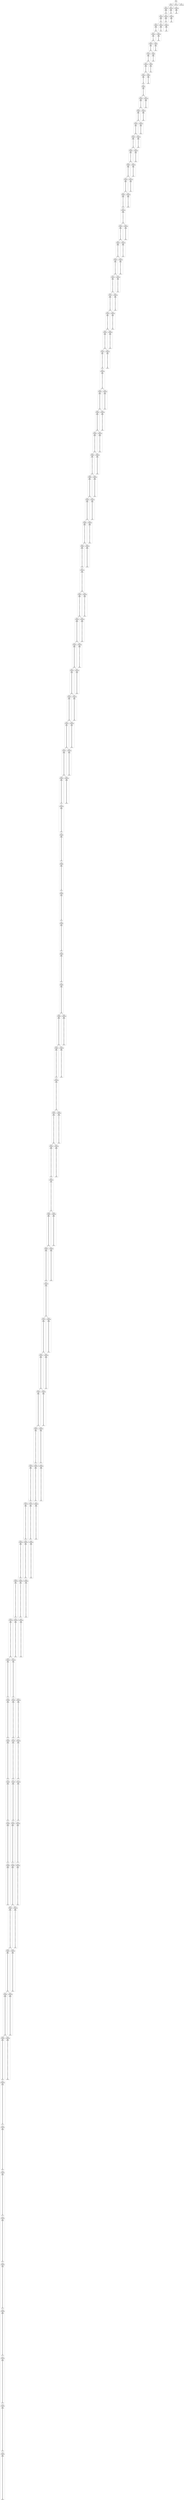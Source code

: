 digraph g {
node [shape = Mrecord];
nodo0[label="{EO: 0|cost: 0.0|A: null}"]
nodo1[label="{EO: 1|cost: -1.0|A: IrANodoarriba
}"]
nodo4[label="{EO: 4|cost: -2.0|A: IrANodoarriba
|
Pos\nSmartToy:\nNodo:\nE4

Visitados:\n
D7\nD7\nE7\nE6\nE5\n
Obstaculos:\n

}"]
nodo7[label="{EO: 7|cost: -3.0|A: IrANodoarriba
|
Pos\nSmartToy:\nNodo:\nE3

Visitados:\n
D7\nD7\nD7\nE7\nE6\nE5\n
Obstaculos:\n

}"]
nodo10[label="{EO: 10|cost: -4.0|A: IrANodoarriba
|
Pos\nSmartToy:\nNodo:\nE2

Visitados:\n
D7\nD7\nD7\nD7\nE7\nE6\nE5\n
Obstaculos:\n

}"]
nodo13[label="{EO: 13|cost: -5.0|A: IrANododerecha
|
Pos\nSmartToy:\nNodo:\nE1

Visitados:\n
D7\nD7\nD7\nD7\nD7\nE7\nE6\nE5\n
Obstaculos:\n

}"]
nodo15[label="{EO: 15|cost: -6.0|A: IrANododerecha
|
Pos\nSmartToy:\nNodo:\nF1

Visitados:\n
D7\nD7\nD7\nD7\nD7\nD7\nE7\nE6\nE5\n
Obstaculos:\n

}"]
nodo17[label="{EO: 17|cost: -7.0|A: IrANododerecha
|
Pos\nSmartToy:\nNodo:\nG1

Visitados:\n
D7\nD7\nD7\nD7\nD7\nD7\nD7\nE7\nE6\nE5\n
Obstaculos:\n

}"]
nodo19[label="{EO: 19|cost: -8.0|A: IrANododerecha
|
Pos\nSmartToy:\nNodo:\nH1

Visitados:\n
D7\nD7\nD7\nD7\nD7\nD7\nD7\nD7\nE7\nE6\nE5\n
Obstaculos:\n

}"]
nodo21[label="{EO: 21|cost: -9.0|A: IrANododerecha
|
Pos\nSmartToy:\nNodo:\nI1

Visitados:\n
D7\nD7\nD7\nD7\nD7\nD7\nD7\nD7\nD7\nE7\nE6\nE5\n
Obstaculos:\n

}"]
nodo23[label="{EO: 23|cost: -10.0|A: IrANodoabajo
|
Pos\nSmartToy:\nNodo:\nJ1

Visitados:\n
D7\nD7\nD7\nD7\nD7\nD7\nD7\nD7\nD7\nD7\nE7\nE6\nE5\n
Obstaculos:\n

}"]
nodo24[label="{EO: 24|cost: -11.0|A: IrANodoabajo
|
Pos\nSmartToy:\nNodo:\nJ2

Visitados:\n
D7\nD7\nD7\nD7\nD7\nD7\nD7\nD7\nD7\nD7\nD7\nE7\nE6\nE5\n
Obstaculos:\n

}"]
nodo26[label="{EO: 26|cost: -12.0|A: IrANodoabajo
|
Pos\nSmartToy:\nNodo:\nJ3

Visitados:\n
D7\nD7\nD7\nD7\nD7\nD7\nD7\nD7\nD7\nD7\nD7\nD7\nE7\nE6\nE5\n
Obstaculos:\n

}"]
nodo28[label="{EO: 28|cost: -13.0|A: IrANodoabajo
|
Pos\nSmartToy:\nNodo:\nJ4

Visitados:\n
D7\nD7\nD7\nD7\nD7\nD7\nD7\nD7\nD7\nD7\nD7\nD7\nD7\nE7\nE6\nE5\n
Obstaculos:\n

}"]
nodo30[label="{EO: 30|cost: -14.0|A: IrANodoabajo
|
Pos\nSmartToy:\nNodo:\nJ5

Visitados:\n
D7\nD7\nD7\nD7\nD7\nD7\nD7\nD7\nD7\nD7\nD7\nD7\nD7\nD7\nE7\nE6\nE5\n
Obstaculos:\n

}"]
nodo32[label="{EO: 32|cost: -15.0|A: IrANodoabajo
|
Pos\nSmartToy:\nNodo:\nJ6

Visitados:\n
D7\nD7\nD7\nD7\nD7\nD7\nD7\nD7\nD7\nD7\nD7\nD7\nD7\nD7\nD7\nE7\nE6\nE5\n
Obstaculos:\n

}"]
nodo34[label="{EO: 34|cost: -16.0|A: IrANodoabajo
|
Pos\nSmartToy:\nNodo:\nJ7

Visitados:\n
D7\nD7\nD7\nD7\nD7\nD7\nD7\nD7\nD7\nD7\nD7\nD7\nD7\nD7\nD7\nD7\nE7\nE6\nE5\n
Obstaculos:\n

}"]
nodo36[label="{EO: 36|cost: -17.0|A: IrANodoabajo
|
Pos\nSmartToy:\nNodo:\nJ8

Visitados:\n
D7\nD7\nD7\nD7\nD7\nD7\nD7\nD7\nD7\nD7\nD7\nD7\nD7\nD7\nD7\nD7\nD7\nE7\nE6\nE5\n
Obstaculos:\n

}"]
nodo38[label="{EO: 38|cost: -18.0|A: IrANodoabajo
|
Pos\nSmartToy:\nNodo:\nJ9

Visitados:\n
D7\nD7\nD7\nD7\nD7\nD7\nD7\nD7\nD7\nD7\nD7\nD7\nD7\nD7\nD7\nD7\nD7\nD7\nE7\nE6\nE5\n
Obstaculos:\n

}"]
nodo40[label="{EO: 40|cost: -19.0|A: IrANodoizquierda
|
Pos\nSmartToy:\nNodo:\nJ10

Visitados:\n
D7\nD7\nD7\nD7\nD7\nD7\nD7\nD7\nD7\nD7\nD7\nD7\nD7\nD7\nD7\nD7\nD7\nD7\nD7\nE7\nE6\nE5\n
Obstaculos:\n

}"]
nodo41[label="{EO: 41|cost: -20.0|A: IrANodoarriba
|
Pos\nSmartToy:\nNodo:\nI10

Visitados:\n
D7\nD7\nD7\nD7\nD7\nD7\nD7\nD7\nD7\nD7\nD7\nD7\nD7\nD7\nD7\nD7\nD7\nD7\nD7\nD7\nE7\nE6\nE5\n
Obstaculos:\n

}"]
nodo43[label="{EO: 43|cost: -21.0|A: IrANodoarriba
|
Pos\nSmartToy:\nNodo:\nI9

Visitados:\n
D7\nD7\nD7\nD7\nD7\nD7\nD7\nD7\nD7\nD7\nD7\nD7\nD7\nD7\nD7\nD7\nD7\nD7\nD7\nD7\nD7\nE7\nE6\nE5\n
Obstaculos:\n

}"]
nodo45[label="{EO: 45|cost: -22.0|A: IrANodoarriba
|
Pos\nSmartToy:\nNodo:\nI8

Visitados:\n
D7\nD7\nD7\nD7\nD7\nD7\nD7\nD7\nD7\nD7\nD7\nD7\nD7\nD7\nD7\nD7\nD7\nD7\nD7\nD7\nD7\nD7\nE7\nE6\nE5\n
Obstaculos:\n

}"]
nodo47[label="{EO: 47|cost: -23.0|A: IrANodoarriba
|
Pos\nSmartToy:\nNodo:\nI7

Visitados:\n
D7\nD7\nD7\nD7\nD7\nD7\nD7\nD7\nD7\nD7\nD7\nD7\nD7\nD7\nD7\nD7\nD7\nD7\nD7\nD7\nD7\nD7\nD7\nE7\nE6\nE5\n
Obstaculos:\n

}"]
nodo49[label="{EO: 49|cost: -24.0|A: IrANodoarriba
|
Pos\nSmartToy:\nNodo:\nI6

Visitados:\n
D7\nD7\nD7\nD7\nD7\nD7\nD7\nD7\nD7\nD7\nD7\nD7\nD7\nD7\nD7\nD7\nD7\nD7\nD7\nD7\nD7\nD7\nD7\nD7\nE7\nE6\nE5\n
Obstaculos:\n

}"]
nodo51[label="{EO: 51|cost: -25.0|A: IrANodoarriba
|
Pos\nSmartToy:\nNodo:\nI5

Visitados:\n
D7\nD7\nD7\nD7\nD7\nD7\nD7\nD7\nD7\nD7\nD7\nD7\nD7\nD7\nD7\nD7\nD7\nD7\nD7\nD7\nD7\nD7\nD7\nD7\nD7\nE7\nE6\nE5\n
Obstaculos:\n

}"]
nodo53[label="{EO: 53|cost: -26.0|A: IrANodoarriba
|
Pos\nSmartToy:\nNodo:\nI4

Visitados:\n
D7\nD7\nD7\nD7\nD7\nD7\nD7\nD7\nD7\nD7\nD7\nD7\nD7\nD7\nD7\nD7\nD7\nD7\nD7\nD7\nD7\nD7\nD7\nD7\nD7\nD7\nE7\nE6\nE5\n
Obstaculos:\n

}"]
nodo55[label="{EO: 55|cost: -27.0|A: IrANodoarriba
|
Pos\nSmartToy:\nNodo:\nI3

Visitados:\n
D7\nD7\nD7\nD7\nD7\nD7\nD7\nD7\nD7\nD7\nD7\nD7\nD7\nD7\nD7\nD7\nD7\nD7\nD7\nD7\nD7\nD7\nD7\nD7\nD7\nD7\nD7\nE7\nE6\nE5\n
Obstaculos:\n

}"]
nodo57[label="{EO: 57|cost: -28.0|A: IrANodoizquierda
|
Pos\nSmartToy:\nNodo:\nI2

Visitados:\n
D7\nD7\nD7\nD7\nD7\nD7\nD7\nD7\nD7\nD7\nD7\nD7\nD7\nD7\nD7\nD7\nD7\nD7\nD7\nD7\nD7\nD7\nD7\nD7\nD7\nD7\nD7\nD7\nE7\nE6\nE5\n
Obstaculos:\n

}"]
nodo58[label="{EO: 58|cost: -29.0|A: IrANodoabajo
|
Pos\nSmartToy:\nNodo:\nH2

Visitados:\n
D7\nD7\nD7\nD7\nD7\nD7\nD7\nD7\nD7\nD7\nD7\nD7\nD7\nD7\nD7\nD7\nD7\nD7\nD7\nD7\nD7\nD7\nD7\nD7\nD7\nD7\nD7\nD7\nD7\nE7\nE6\nE5\n
Obstaculos:\n

}"]
nodo60[label="{EO: 60|cost: -30.0|A: IrANodoabajo
|
Pos\nSmartToy:\nNodo:\nH3

Visitados:\n
D7\nD7\nD7\nD7\nD7\nD7\nD7\nD7\nD7\nD7\nD7\nD7\nD7\nD7\nD7\nD7\nD7\nD7\nD7\nD7\nD7\nD7\nD7\nD7\nD7\nD7\nD7\nD7\nD7\nD7\nE7\nE6\nE5\n
Obstaculos:\n

}"]
nodo62[label="{EO: 62|cost: -31.0|A: IrANodoabajo
|
Pos\nSmartToy:\nNodo:\nH4

Visitados:\n
D7\nD7\nD7\nD7\nD7\nD7\nD7\nD7\nD7\nD7\nD7\nD7\nD7\nD7\nD7\nD7\nD7\nD7\nD7\nD7\nD7\nD7\nD7\nD7\nD7\nD7\nD7\nD7\nD7\nD7\nD7\nE7\nE6\nE5\n
Obstaculos:\n

}"]
nodo64[label="{EO: 64|cost: -32.0|A: IrANodoabajo
|
Pos\nSmartToy:\nNodo:\nH5

Visitados:\n
D7\nD7\nD7\nD7\nD7\nD7\nD7\nD7\nD7\nD7\nD7\nD7\nD7\nD7\nD7\nD7\nD7\nD7\nD7\nD7\nD7\nD7\nD7\nD7\nD7\nD7\nD7\nD7\nD7\nD7\nD7\nD7\nE7\nE6\nE5\n
Obstaculos:\n

}"]
nodo66[label="{EO: 66|cost: -33.0|A: IrANodoabajo
|
Pos\nSmartToy:\nNodo:\nH6

Visitados:\n
D7\nD7\nD7\nD7\nD7\nD7\nD7\nD7\nD7\nD7\nD7\nD7\nD7\nD7\nD7\nD7\nD7\nD7\nD7\nD7\nD7\nD7\nD7\nD7\nD7\nD7\nD7\nD7\nD7\nD7\nD7\nD7\nD7\nE7\nE6\nE5\n
Obstaculos:\n

}"]
nodo68[label="{EO: 68|cost: -34.0|A: IrANodoabajo
|
Pos\nSmartToy:\nNodo:\nH7

Visitados:\n
D7\nD7\nD7\nD7\nD7\nD7\nD7\nD7\nD7\nD7\nD7\nD7\nD7\nD7\nD7\nD7\nD7\nD7\nD7\nD7\nD7\nD7\nD7\nD7\nD7\nD7\nD7\nD7\nD7\nD7\nD7\nD7\nD7\nD7\nE7\nE6\nE5\n
Obstaculos:\n

}"]
nodo70[label="{EO: 70|cost: -35.0|A: IrANodoabajo
|
Pos\nSmartToy:\nNodo:\nH8

Visitados:\n
D7\nD7\nD7\nD7\nD7\nD7\nD7\nD7\nD7\nD7\nD7\nD7\nD7\nD7\nD7\nD7\nD7\nD7\nD7\nD7\nD7\nD7\nD7\nD7\nD7\nD7\nD7\nD7\nD7\nD7\nD7\nD7\nD7\nD7\nD7\nE7\nE6\nE5\n
Obstaculos:\n

}"]
nodo72[label="{EO: 72|cost: -36.0|A: IrANodoabajo
|
Pos\nSmartToy:\nNodo:\nH9

Visitados:\n
D7\nD7\nD7\nD7\nD7\nD7\nD7\nD7\nD7\nD7\nD7\nD7\nD7\nD7\nD7\nD7\nD7\nD7\nD7\nD7\nD7\nD7\nD7\nD7\nD7\nD7\nD7\nD7\nD7\nD7\nD7\nD7\nD7\nD7\nD7\nD7\nE7\nE6\nE5\n
Obstaculos:\n

}"]
nodo74[label="{EO: 74|cost: -37.0|A: IrANodoizquierda
|
Pos\nSmartToy:\nNodo:\nH10

Visitados:\n
D7\nD7\nD7\nD7\nD7\nD7\nD7\nD7\nD7\nD7\nD7\nD7\nD7\nD7\nD7\nD7\nD7\nD7\nD7\nD7\nD7\nD7\nD7\nD7\nD7\nD7\nD7\nD7\nD7\nD7\nD7\nD7\nD7\nD7\nD7\nD7\nD7\nE7\nE6\nE5\n
Obstaculos:\n

}"]
nodo75[label="{EO: 75|cost: -38.0|A: IrANodoarriba
|
Pos\nSmartToy:\nNodo:\nG10

Visitados:\n
D7\nD7\nD7\nD7\nD7\nD7\nD7\nD7\nD7\nD7\nD7\nD7\nD7\nD7\nD7\nD7\nD7\nD7\nD7\nD7\nD7\nD7\nD7\nD7\nD7\nD7\nD7\nD7\nD7\nD7\nD7\nD7\nD7\nD7\nD7\nD7\nD7\nD7\nE7\nE6\nE5\n
Obstaculos:\n

}"]
nodo77[label="{EO: 77|cost: -39.0|A: IrANodoarriba
|
Pos\nSmartToy:\nNodo:\nG9

Visitados:\n
D7\nD7\nD7\nD7\nD7\nD7\nD7\nD7\nD7\nD7\nD7\nD7\nD7\nD7\nD7\nD7\nD7\nD7\nD7\nD7\nD7\nD7\nD7\nD7\nD7\nD7\nD7\nD7\nD7\nD7\nD7\nD7\nD7\nD7\nD7\nD7\nD7\nD7\nD7\nE7\nE6\nE5\n
Obstaculos:\n

}"]
nodo79[label="{EO: 79|cost: -40.0|A: IrANodoarriba
|
Pos\nSmartToy:\nNodo:\nG8

Visitados:\n
D7\nD7\nD7\nD7\nD7\nD7\nD7\nD7\nD7\nD7\nD7\nD7\nD7\nD7\nD7\nD7\nD7\nD7\nD7\nD7\nD7\nD7\nD7\nD7\nD7\nD7\nD7\nD7\nD7\nD7\nD7\nD7\nD7\nD7\nD7\nD7\nD7\nD7\nD7\nD7\nE7\nE6\nE5\n
Obstaculos:\n

}"]
nodo81[label="{EO: 81|cost: -41.0|A: IrANodoarriba
|
Pos\nSmartToy:\nNodo:\nG7

Visitados:\n
D7\nD7\nD7\nD7\nD7\nD7\nD7\nD7\nD7\nD7\nD7\nD7\nD7\nD7\nD7\nD7\nD7\nD7\nD7\nD7\nD7\nD7\nD7\nD7\nD7\nD7\nD7\nD7\nD7\nD7\nD7\nD7\nD7\nD7\nD7\nD7\nD7\nD7\nD7\nD7\nD7\nE7\nE6\nE5\n
Obstaculos:\n

}"]
nodo83[label="{EO: 83|cost: -42.0|A: IrANodoarriba
|
Pos\nSmartToy:\nNodo:\nG6

Visitados:\n
D7\nD7\nD7\nD7\nD7\nD7\nD7\nD7\nD7\nD7\nD7\nD7\nD7\nD7\nD7\nD7\nD7\nD7\nD7\nD7\nD7\nD7\nD7\nD7\nD7\nD7\nD7\nD7\nD7\nD7\nD7\nD7\nD7\nD7\nD7\nD7\nD7\nD7\nD7\nD7\nD7\nD7\nE7\nE6\nE5\n
Obstaculos:\n

}"]
nodo85[label="{EO: 85|cost: -43.0|A: IrANodoarriba
|
Pos\nSmartToy:\nNodo:\nG5

Visitados:\n
D7\nD7\nD7\nD7\nD7\nD7\nD7\nD7\nD7\nD7\nD7\nD7\nD7\nD7\nD7\nD7\nD7\nD7\nD7\nD7\nD7\nD7\nD7\nD7\nD7\nD7\nD7\nD7\nD7\nD7\nD7\nD7\nD7\nD7\nD7\nD7\nD7\nD7\nD7\nD7\nD7\nD7\nD7\nE7\nE6\nE5\n
Obstaculos:\n

}"]
nodo87[label="{EO: 87|cost: -44.0|A: IrANodoarriba
|
Pos\nSmartToy:\nNodo:\nG4

Visitados:\n
D7\nD7\nD7\nD7\nD7\nD7\nD7\nD7\nD7\nD7\nD7\nD7\nD7\nD7\nD7\nD7\nD7\nD7\nD7\nD7\nD7\nD7\nD7\nD7\nD7\nD7\nD7\nD7\nD7\nD7\nD7\nD7\nD7\nD7\nD7\nD7\nD7\nD7\nD7\nD7\nD7\nD7\nD7\nD7\nE7\nE6\nE5\n
Obstaculos:\n

}"]
nodo89[label="{EO: 89|cost: -45.0|A: IrANodoarriba
|
Pos\nSmartToy:\nNodo:\nG3

Visitados:\n
D7\nD7\nD7\nD7\nD7\nD7\nD7\nD7\nD7\nD7\nD7\nD7\nD7\nD7\nD7\nD7\nD7\nD7\nD7\nD7\nD7\nD7\nD7\nD7\nD7\nD7\nD7\nD7\nD7\nD7\nD7\nD7\nD7\nD7\nD7\nD7\nD7\nD7\nD7\nD7\nD7\nD7\nD7\nD7\nD7\nE7\nE6\nE5\n
Obstaculos:\n

}"]
nodo91[label="{EO: 91|cost: -46.0|A: IrANodoizquierda
|
Pos\nSmartToy:\nNodo:\nG2

Visitados:\n
D7\nD7\nD7\nD7\nD7\nD7\nD7\nD7\nD7\nD7\nD7\nD7\nD7\nD7\nD7\nD7\nD7\nD7\nD7\nD7\nD7\nD7\nD7\nD7\nD7\nD7\nD7\nD7\nD7\nD7\nD7\nD7\nD7\nD7\nD7\nD7\nD7\nD7\nD7\nD7\nD7\nD7\nD7\nD7\nD7\nD7\nE7\nE6\nE5\n
Obstaculos:\n

}"]
nodo92[label="{EO: 92|cost: -47.0|A: IrANodoabajo
|
Pos\nSmartToy:\nNodo:\nF2

Visitados:\n
D7\nD7\nD7\nD7\nD7\nD7\nD7\nD7\nD7\nD7\nD7\nD7\nD7\nD7\nD7\nD7\nD7\nD7\nD7\nD7\nD7\nD7\nD7\nD7\nD7\nD7\nD7\nD7\nD7\nD7\nD7\nD7\nD7\nD7\nD7\nD7\nD7\nD7\nD7\nD7\nD7\nD7\nD7\nD7\nD7\nD7\nD7\nE7\nE6\nE5\n
Obstaculos:\n

}"]
nodo93[label="{EO: 93|cost: -48.0|A: IrANodoabajo
|
Pos\nSmartToy:\nNodo:\nF3

Visitados:\n
D7\nD7\nD7\nD7\nD7\nD7\nD7\nD7\nD7\nD7\nD7\nD7\nD7\nD7\nD7\nD7\nD7\nD7\nD7\nD7\nD7\nD7\nD7\nD7\nD7\nD7\nD7\nD7\nD7\nD7\nD7\nD7\nD7\nD7\nD7\nD7\nD7\nD7\nD7\nD7\nD7\nD7\nD7\nD7\nD7\nD7\nD7\nD7\nE7\nE6\nE5\n
Obstaculos:\n

}"]
nodo94[label="{EO: 94|cost: -49.0|A: IrANodoabajo
|
Pos\nSmartToy:\nNodo:\nF4

Visitados:\n
D7\nD7\nD7\nD7\nD7\nD7\nD7\nD7\nD7\nD7\nD7\nD7\nD7\nD7\nD7\nD7\nD7\nD7\nD7\nD7\nD7\nD7\nD7\nD7\nD7\nD7\nD7\nD7\nD7\nD7\nD7\nD7\nD7\nD7\nD7\nD7\nD7\nD7\nD7\nD7\nD7\nD7\nD7\nD7\nD7\nD7\nD7\nD7\nD7\nE7\nE6\nE5\n
Obstaculos:\n

}"]
nodo95[label="{EO: 95|cost: -50.0|A: IrANodoabajo
|
Pos\nSmartToy:\nNodo:\nF5

Visitados:\n
D7\nD7\nD7\nD7\nD7\nD7\nD7\nD7\nD7\nD7\nD7\nD7\nD7\nD7\nD7\nD7\nD7\nD7\nD7\nD7\nD7\nD7\nD7\nD7\nD7\nD7\nD7\nD7\nD7\nD7\nD7\nD7\nD7\nD7\nD7\nD7\nD7\nD7\nD7\nD7\nD7\nD7\nD7\nD7\nD7\nD7\nD7\nD7\nD7\nD7\nE7\nE6\nE5\n
Obstaculos:\n

}"]
nodo96[label="{EO: 96|cost: -51.0|A: IrANodoabajo
|
Pos\nSmartToy:\nNodo:\nF6

Visitados:\n
D7\nD7\nD7\nD7\nD7\nD7\nD7\nD7\nD7\nD7\nD7\nD7\nD7\nD7\nD7\nD7\nD7\nD7\nD7\nD7\nD7\nD7\nD7\nD7\nD7\nD7\nD7\nD7\nD7\nD7\nD7\nD7\nD7\nD7\nD7\nD7\nD7\nD7\nD7\nD7\nD7\nD7\nD7\nD7\nD7\nD7\nD7\nD7\nD7\nD7\nD7\nE7\nE6\nE5\n
Obstaculos:\n

}"]
nodo97[label="{EO: 97|cost: -52.0|A: IrANodoabajo
|
Pos\nSmartToy:\nNodo:\nF7

Visitados:\n
D7\nD7\nD7\nD7\nD7\nD7\nD7\nD7\nD7\nD7\nD7\nD7\nD7\nD7\nD7\nD7\nD7\nD7\nD7\nD7\nD7\nD7\nD7\nD7\nD7\nD7\nD7\nD7\nD7\nD7\nD7\nD7\nD7\nD7\nD7\nD7\nD7\nD7\nD7\nD7\nD7\nD7\nD7\nD7\nD7\nD7\nD7\nD7\nD7\nD7\nD7\nD7\nE7\nE6\nE5\n
Obstaculos:\n

}"]
nodo98[label="{EO: 98|cost: -53.0|A: IrANodoabajo
|
Pos\nSmartToy:\nNodo:\nF8

Visitados:\n
D7\nD7\nD7\nD7\nD7\nD7\nD7\nD7\nD7\nD7\nD7\nD7\nD7\nD7\nD7\nD7\nD7\nD7\nD7\nD7\nD7\nD7\nD7\nD7\nD7\nD7\nD7\nD7\nD7\nD7\nD7\nD7\nD7\nD7\nD7\nD7\nD7\nD7\nD7\nD7\nD7\nD7\nD7\nD7\nD7\nD7\nD7\nD7\nD7\nD7\nD7\nD7\nD7\nE7\nE6\nE5\n
Obstaculos:\n

}"]
nodo100[label="{EO: 100|cost: -54.0|A: IrANodoabajo
|
Pos\nSmartToy:\nNodo:\nF9

Visitados:\n
D7\nD7\nD7\nD7\nD7\nD7\nD7\nD7\nD7\nD7\nD7\nD7\nD7\nD7\nD7\nD7\nD7\nD7\nD7\nD7\nD7\nD7\nD7\nD7\nD7\nD7\nD7\nD7\nD7\nD7\nD7\nD7\nD7\nD7\nD7\nD7\nD7\nD7\nD7\nD7\nD7\nD7\nD7\nD7\nD7\nD7\nD7\nD7\nD7\nD7\nD7\nD7\nD7\nD7\nE7\nE6\nE5\n
Obstaculos:\n

}"]
nodo102[label="{EO: 102|cost: -55.0|A: IrANodoizquierda
|
Pos\nSmartToy:\nNodo:\nF10

Visitados:\n
D7\nD7\nD7\nD7\nD7\nD7\nD7\nD7\nD7\nD7\nD7\nD7\nD7\nD7\nD7\nD7\nD7\nD7\nD7\nD7\nD7\nD7\nD7\nD7\nD7\nD7\nD7\nD7\nD7\nD7\nD7\nD7\nD7\nD7\nD7\nD7\nD7\nD7\nD7\nD7\nD7\nD7\nD7\nD7\nD7\nD7\nD7\nD7\nD7\nD7\nD7\nD7\nD7\nD7\nD7\nE7\nE6\nE5\n
Obstaculos:\n

}"]
nodo103[label="{EO: 103|cost: -56.0|A: IrANodoarriba
|
Pos\nSmartToy:\nNodo:\nE10

Visitados:\n
D7\nD7\nD7\nD7\nD7\nD7\nD7\nD7\nD7\nD7\nD7\nD7\nD7\nD7\nD7\nD7\nD7\nD7\nD7\nD7\nD7\nD7\nD7\nD7\nD7\nD7\nD7\nD7\nD7\nD7\nD7\nD7\nD7\nD7\nD7\nD7\nD7\nD7\nD7\nD7\nD7\nD7\nD7\nD7\nD7\nD7\nD7\nD7\nD7\nD7\nD7\nD7\nD7\nD7\nD7\nD7\nE7\nE6\nE5\n
Obstaculos:\n

}"]
nodo105[label="{EO: 105|cost: -57.0|A: IrANodoarriba
|
Pos\nSmartToy:\nNodo:\nE9

Visitados:\n
D7\nD7\nD7\nD7\nD7\nD7\nD7\nD7\nD7\nD7\nD7\nD7\nD7\nD7\nD7\nD7\nD7\nD7\nD7\nD7\nD7\nD7\nD7\nD7\nD7\nD7\nD7\nD7\nD7\nD7\nD7\nD7\nD7\nD7\nD7\nD7\nD7\nD7\nD7\nD7\nD7\nD7\nD7\nD7\nD7\nD7\nD7\nD7\nD7\nD7\nD7\nD7\nD7\nD7\nD7\nD7\nD7\nE7\nE6\nE5\n
Obstaculos:\n

}"]
nodo107[label="{EO: 107|cost: -58.0|A: IrANodoizquierda
|
Pos\nSmartToy:\nNodo:\nE8

Visitados:\n
D7\nD7\nD7\nD7\nD7\nD7\nD7\nD7\nD7\nD7\nD7\nD7\nD7\nD7\nD7\nD7\nD7\nD7\nD7\nD7\nD7\nD7\nD7\nD7\nD7\nD7\nD7\nD7\nD7\nD7\nD7\nD7\nD7\nD7\nD7\nD7\nD7\nD7\nD7\nD7\nD7\nD7\nD7\nD7\nD7\nD7\nD7\nD7\nD7\nD7\nD7\nD7\nD7\nD7\nD7\nD7\nD7\nD7\nE7\nE6\nE5\n
Obstaculos:\n

}"]
nodo108[label="{EO: 108|cost: -59.0|A: IrANodoabajo
|
Pos\nSmartToy:\nNodo:\nD8

Visitados:\n
D7\nD7\nD7\nD7\nD7\nD7\nD7\nD7\nD7\nD7\nD7\nD7\nD7\nD7\nD7\nD7\nD7\nD7\nD7\nD7\nD7\nD7\nD7\nD7\nD7\nD7\nD7\nD7\nD7\nD7\nD7\nD7\nD7\nD7\nD7\nD7\nD7\nD7\nD7\nD7\nD7\nD7\nD7\nD7\nD7\nD7\nD7\nD7\nD7\nD7\nD7\nD7\nD7\nD7\nD7\nD7\nD7\nD7\nD7\nE7\nE6\nE5\n
Obstaculos:\n

}"]
nodo110[label="{EO: 110|cost: -60.0|A: IrANodoabajo
|
Pos\nSmartToy:\nNodo:\nD9

Visitados:\n
D7\nD7\nD7\nD7\nD7\nD7\nD7\nD7\nD7\nD7\nD7\nD7\nD7\nD7\nD7\nD7\nD7\nD7\nD7\nD7\nD7\nD7\nD7\nD7\nD7\nD7\nD7\nD7\nD7\nD7\nD7\nD7\nD7\nD7\nD7\nD7\nD7\nD7\nD7\nD7\nD7\nD7\nD7\nD7\nD7\nD7\nD7\nD7\nD7\nD7\nD7\nD7\nD7\nD7\nD7\nD7\nD7\nD7\nD7\nD7\nE7\nE6\nE5\n
Obstaculos:\n

}"]
nodo112[label="{EO: 112|cost: -61.0|A: IrANodoizquierda
|
Pos\nSmartToy:\nNodo:\nD10

Visitados:\n
D7\nD7\nD7\nD7\nD7\nD7\nD7\nD7\nD7\nD7\nD7\nD7\nD7\nD7\nD7\nD7\nD7\nD7\nD7\nD7\nD7\nD7\nD7\nD7\nD7\nD7\nD7\nD7\nD7\nD7\nD7\nD7\nD7\nD7\nD7\nD7\nD7\nD7\nD7\nD7\nD7\nD7\nD7\nD7\nD7\nD7\nD7\nD7\nD7\nD7\nD7\nD7\nD7\nD7\nD7\nD7\nD7\nD7\nD7\nD7\nD7\nE7\nE6\nE5\n
Obstaculos:\n

}"]
nodo113[label="{EO: 113|cost: -62.0|A: IrANodoarriba
|
Pos\nSmartToy:\nNodo:\nC10

Visitados:\n
D7\nD7\nD7\nD7\nD7\nD7\nD7\nD7\nD7\nD7\nD7\nD7\nD7\nD7\nD7\nD7\nD7\nD7\nD7\nD7\nD7\nD7\nD7\nD7\nD7\nD7\nD7\nD7\nD7\nD7\nD7\nD7\nD7\nD7\nD7\nD7\nD7\nD7\nD7\nD7\nD7\nD7\nD7\nD7\nD7\nD7\nD7\nD7\nD7\nD7\nD7\nD7\nD7\nD7\nD7\nD7\nD7\nD7\nD7\nD7\nD7\nD7\nE7\nE6\nE5\n
Obstaculos:\n

}"]
nodo115[label="{EO: 115|cost: -63.0|A: IrANodoarriba
|
Pos\nSmartToy:\nNodo:\nC9

Visitados:\n
D7\nD7\nD7\nD7\nD7\nD7\nD7\nD7\nD7\nD7\nD7\nD7\nD7\nD7\nD7\nD7\nD7\nD7\nD7\nD7\nD7\nD7\nD7\nD7\nD7\nD7\nD7\nD7\nD7\nD7\nD7\nD7\nD7\nD7\nD7\nD7\nD7\nD7\nD7\nD7\nD7\nD7\nD7\nD7\nD7\nD7\nD7\nD7\nD7\nD7\nD7\nD7\nD7\nD7\nD7\nD7\nD7\nD7\nD7\nD7\nD7\nD7\nD7\nE7\nE6\nE5\n
Obstaculos:\n

}"]
nodo117[label="{EO: 117|cost: -64.0|A: IrANodoarriba
|
Pos\nSmartToy:\nNodo:\nC8

Visitados:\n
D7\nD7\nD7\nD7\nD7\nD7\nD7\nD7\nD7\nD7\nD7\nD7\nD7\nD7\nD7\nD7\nD7\nD7\nD7\nD7\nD7\nD7\nD7\nD7\nD7\nD7\nD7\nD7\nD7\nD7\nD7\nD7\nD7\nD7\nD7\nD7\nD7\nD7\nD7\nD7\nD7\nD7\nD7\nD7\nD7\nD7\nD7\nD7\nD7\nD7\nD7\nD7\nD7\nD7\nD7\nD7\nD7\nD7\nD7\nD7\nD7\nD7\nD7\nD7\nE7\nE6\nE5\n
Obstaculos:\n

}"]
nodo119[label="{EO: 119|cost: -65.0|A: IrANodoarriba
|
Pos\nSmartToy:\nNodo:\nC7

Visitados:\n
D7\nD7\nD7\nD7\nD7\nD7\nD7\nD7\nD7\nD7\nD7\nD7\nD7\nD7\nD7\nD7\nD7\nD7\nD7\nD7\nD7\nD7\nD7\nD7\nD7\nD7\nD7\nD7\nD7\nD7\nD7\nD7\nD7\nD7\nD7\nD7\nD7\nD7\nD7\nD7\nD7\nD7\nD7\nD7\nD7\nD7\nD7\nD7\nD7\nD7\nD7\nD7\nD7\nD7\nD7\nD7\nD7\nD7\nD7\nD7\nD7\nD7\nD7\nD7\nD7\nE7\nE6\nE5\n
Obstaculos:\n

}"]
nodo121[label="{EO: 121|cost: -66.0|A: IrANodoarriba
|
Pos\nSmartToy:\nNodo:\nC6

Visitados:\n
D7\nD7\nD7\nD7\nD7\nD7\nD7\nD7\nD7\nD7\nD7\nD7\nD7\nD7\nD7\nD7\nD7\nD7\nD7\nD7\nD7\nD7\nD7\nD7\nD7\nD7\nD7\nD7\nD7\nD7\nD7\nD7\nD7\nD7\nD7\nD7\nD7\nD7\nD7\nD7\nD7\nD7\nD7\nD7\nD7\nD7\nD7\nD7\nD7\nD7\nD7\nD7\nD7\nD7\nD7\nD7\nD7\nD7\nD7\nD7\nD7\nD7\nD7\nD7\nD7\nD7\nE7\nE6\nE5\n
Obstaculos:\n

}"]
nodo124[label="{EO: 124|cost: -67.0|A: IrANodoarriba
|
Pos\nSmartToy:\nNodo:\nC5

Visitados:\n
D7\nD7\nD7\nD7\nD7\nD7\nD7\nD7\nD7\nD7\nD7\nD7\nD7\nD7\nD7\nD7\nD7\nD7\nD7\nD7\nD7\nD7\nD7\nD7\nD7\nD7\nD7\nD7\nD7\nD7\nD7\nD7\nD7\nD7\nD7\nD7\nD7\nD7\nD7\nD7\nD7\nD7\nD7\nD7\nD7\nD7\nD7\nD7\nD7\nD7\nD7\nD7\nD7\nD7\nD7\nD7\nD7\nD7\nD7\nD7\nD7\nD7\nD7\nD7\nD7\nD7\nD7\nE7\nE6\nE5\n
Obstaculos:\n

}"]
nodo127[label="{EO: 127|cost: -68.0|A: IrANodoarriba
|
Pos\nSmartToy:\nNodo:\nC4

Visitados:\n
D7\nD7\nD7\nD7\nD7\nD7\nD7\nD7\nD7\nD7\nD7\nD7\nD7\nD7\nD7\nD7\nD7\nD7\nD7\nD7\nD7\nD7\nD7\nD7\nD7\nD7\nD7\nD7\nD7\nD7\nD7\nD7\nD7\nD7\nD7\nD7\nD7\nD7\nD7\nD7\nD7\nD7\nD7\nD7\nD7\nD7\nD7\nD7\nD7\nD7\nD7\nD7\nD7\nD7\nD7\nD7\nD7\nD7\nD7\nD7\nD7\nD7\nD7\nD7\nD7\nD7\nD7\nD7\nE7\nE6\nE5\n
Obstaculos:\n

}"]
nodo130[label="{EO: 130|cost: -69.0|A: IrANodoarriba
|
Pos\nSmartToy:\nNodo:\nC3

Visitados:\n
D7\nD7\nD7\nD7\nD7\nD7\nD7\nD7\nD7\nD7\nD7\nD7\nD7\nD7\nD7\nD7\nD7\nD7\nD7\nD7\nD7\nD7\nD7\nD7\nD7\nD7\nD7\nD7\nD7\nD7\nD7\nD7\nD7\nD7\nD7\nD7\nD7\nD7\nD7\nD7\nD7\nD7\nD7\nD7\nD7\nD7\nD7\nD7\nD7\nD7\nD7\nD7\nD7\nD7\nD7\nD7\nD7\nD7\nD7\nD7\nD7\nD7\nD7\nD7\nD7\nD7\nD7\nD7\nD7\nE7\nE6\nE5\n
Obstaculos:\n

}"]
nodo133[label="{EO: 133|cost: -70.0|A: IrANodoarriba
|
Pos\nSmartToy:\nNodo:\nC2

Visitados:\n
D7\nD7\nD7\nD7\nD7\nD7\nD7\nD7\nD7\nD7\nD7\nD7\nD7\nD7\nD7\nD7\nD7\nD7\nD7\nD7\nD7\nD7\nD7\nD7\nD7\nD7\nD7\nD7\nD7\nD7\nD7\nD7\nD7\nD7\nD7\nD7\nD7\nD7\nD7\nD7\nD7\nD7\nD7\nD7\nD7\nD7\nD7\nD7\nD7\nD7\nD7\nD7\nD7\nD7\nD7\nD7\nD7\nD7\nD7\nD7\nD7\nD7\nD7\nD7\nD7\nD7\nD7\nD7\nD7\nD7\nE7\nE6\nE5\n
Obstaculos:\n

}"]
nodo136[label="{EO: 136|cost: -71.0|A: IrANododerecha
|
Pos\nSmartToy:\nNodo:\nC1

Visitados:\n
D7\nD7\nD7\nD7\nD7\nD7\nD7\nD7\nD7\nD7\nD7\nD7\nD7\nD7\nD7\nD7\nD7\nD7\nD7\nD7\nD7\nD7\nD7\nD7\nD7\nD7\nD7\nD7\nD7\nD7\nD7\nD7\nD7\nD7\nD7\nD7\nD7\nD7\nD7\nD7\nD7\nD7\nD7\nD7\nD7\nD7\nD7\nD7\nD7\nD7\nD7\nD7\nD7\nD7\nD7\nD7\nD7\nD7\nD7\nD7\nD7\nD7\nD7\nD7\nD7\nD7\nD7\nD7\nD7\nD7\nD7\nE7\nE6\nE5\n
Obstaculos:\n

}"]
nodo138[label="{EO: 138|cost: -72.0|A: IrANodoabajo
|
Pos\nSmartToy:\nNodo:\nD1

Visitados:\n
D7\nD7\nD7\nD7\nD7\nD7\nD7\nD7\nD7\nD7\nD7\nD7\nD7\nD7\nD7\nD7\nD7\nD7\nD7\nD7\nD7\nD7\nD7\nD7\nD7\nD7\nD7\nD7\nD7\nD7\nD7\nD7\nD7\nD7\nD7\nD7\nD7\nD7\nD7\nD7\nD7\nD7\nD7\nD7\nD7\nD7\nD7\nD7\nD7\nD7\nD7\nD7\nD7\nD7\nD7\nD7\nD7\nD7\nD7\nD7\nD7\nD7\nD7\nD7\nD7\nD7\nD7\nD7\nD7\nD7\nD7\nD7\nE7\nE6\nE5\n
Obstaculos:\n

}"]
nodo139[label="{EO: 139|cost: -73.0|A: IrANodoabajo
|
Pos\nSmartToy:\nNodo:\nD2

Visitados:\n
D7\nD7\nD7\nD7\nD7\nD7\nD7\nD7\nD7\nD7\nD7\nD7\nD7\nD7\nD7\nD7\nD7\nD7\nD7\nD7\nD7\nD7\nD7\nD7\nD7\nD7\nD7\nD7\nD7\nD7\nD7\nD7\nD7\nD7\nD7\nD7\nD7\nD7\nD7\nD7\nD7\nD7\nD7\nD7\nD7\nD7\nD7\nD7\nD7\nD7\nD7\nD7\nD7\nD7\nD7\nD7\nD7\nD7\nD7\nD7\nD7\nD7\nD7\nD7\nD7\nD7\nD7\nD7\nD7\nD7\nD7\nD7\nD7\nE7\nE6\nE5\n
Obstaculos:\n

}"]
nodo140[label="{EO: 140|cost: -74.0|A: IrANodoabajo
|
Pos\nSmartToy:\nNodo:\nD3

Visitados:\n
D7\nD7\nD7\nD7\nD7\nD7\nD7\nD7\nD7\nD7\nD7\nD7\nD7\nD7\nD7\nD7\nD7\nD7\nD7\nD7\nD7\nD7\nD7\nD7\nD7\nD7\nD7\nD7\nD7\nD7\nD7\nD7\nD7\nD7\nD7\nD7\nD7\nD7\nD7\nD7\nD7\nD7\nD7\nD7\nD7\nD7\nD7\nD7\nD7\nD7\nD7\nD7\nD7\nD7\nD7\nD7\nD7\nD7\nD7\nD7\nD7\nD7\nD7\nD7\nD7\nD7\nD7\nD7\nD7\nD7\nD7\nD7\nD7\nD7\nE7\nE6\nE5\n
Obstaculos:\n

}"]
nodo141[label="{EO: 141|cost: -75.0|A: IrANodoabajo
|
Pos\nSmartToy:\nNodo:\nD4

Visitados:\n
D7\nD7\nD7\nD7\nD7\nD7\nD7\nD7\nD7\nD7\nD7\nD7\nD7\nD7\nD7\nD7\nD7\nD7\nD7\nD7\nD7\nD7\nD7\nD7\nD7\nD7\nD7\nD7\nD7\nD7\nD7\nD7\nD7\nD7\nD7\nD7\nD7\nD7\nD7\nD7\nD7\nD7\nD7\nD7\nD7\nD7\nD7\nD7\nD7\nD7\nD7\nD7\nD7\nD7\nD7\nD7\nD7\nD7\nD7\nD7\nD7\nD7\nD7\nD7\nD7\nD7\nD7\nD7\nD7\nD7\nD7\nD7\nD7\nD7\nD7\nE7\nE6\nE5\n
Obstaculos:\n

}"]
nodo142[label="{EO: 142|cost: -76.0|A: IrANodoabajo
|
Pos\nSmartToy:\nNodo:\nD5

Visitados:\n
D7\nD7\nD7\nD7\nD7\nD7\nD7\nD7\nD7\nD7\nD7\nD7\nD7\nD7\nD7\nD7\nD7\nD7\nD7\nD7\nD7\nD7\nD7\nD7\nD7\nD7\nD7\nD7\nD7\nD7\nD7\nD7\nD7\nD7\nD7\nD7\nD7\nD7\nD7\nD7\nD7\nD7\nD7\nD7\nD7\nD7\nD7\nD7\nD7\nD7\nD7\nD7\nD7\nD7\nD7\nD7\nD7\nD7\nD7\nD7\nD7\nD7\nD7\nD7\nD7\nD7\nD7\nD7\nD7\nD7\nD7\nD7\nD7\nD7\nD7\nD7\nE7\nE6\nE5\n
Obstaculos:\n

}"]

nodo141 -> nodo142;

nodo140 -> nodo141;

nodo139 -> nodo140;

nodo138 -> nodo139;

nodo136 -> nodo138;

nodo133 -> nodo136;
nodo137[label="{EO: 137|cost: -71.0|A: IrANodoizquierda
|
Pos\nSmartToy:\nNodo:\nC1

Visitados:\n
D7\nD7\nD7\nD7\nD7\nD7\nD7\nD7\nD7\nD7\nD7\nD7\nD7\nD7\nD7\nD7\nD7\nD7\nD7\nD7\nD7\nD7\nD7\nD7\nD7\nD7\nD7\nD7\nD7\nD7\nD7\nD7\nD7\nD7\nD7\nD7\nD7\nD7\nD7\nD7\nD7\nD7\nD7\nD7\nD7\nD7\nD7\nD7\nD7\nD7\nD7\nD7\nD7\nD7\nD7\nD7\nD7\nD7\nD7\nD7\nD7\nD7\nD7\nD7\nD7\nD7\nD7\nD7\nD7\nD7\nD7\nE7\nE6\nE5\n
Obstaculos:\n

}"]
nodo143[label="{EO: 143|cost: -72.0|A: IrANodoabajo
|
Pos\nSmartToy:\nNodo:\nB1

Visitados:\n
D7\nD7\nD7\nD7\nD7\nD7\nD7\nD7\nD7\nD7\nD7\nD7\nD7\nD7\nD7\nD7\nD7\nD7\nD7\nD7\nD7\nD7\nD7\nD7\nD7\nD7\nD7\nD7\nD7\nD7\nD7\nD7\nD7\nD7\nD7\nD7\nD7\nD7\nD7\nD7\nD7\nD7\nD7\nD7\nD7\nD7\nD7\nD7\nD7\nD7\nD7\nD7\nD7\nD7\nD7\nD7\nD7\nD7\nD7\nD7\nD7\nD7\nD7\nD7\nD7\nD7\nD7\nD7\nD7\nD7\nD7\nD7\nE7\nE6\nE5\n
Obstaculos:\n

}"]
nodo145[label="{EO: 145|cost: -73.0|A: IrANodoabajo
|
Pos\nSmartToy:\nNodo:\nB2

Visitados:\n
D7\nD7\nD7\nD7\nD7\nD7\nD7\nD7\nD7\nD7\nD7\nD7\nD7\nD7\nD7\nD7\nD7\nD7\nD7\nD7\nD7\nD7\nD7\nD7\nD7\nD7\nD7\nD7\nD7\nD7\nD7\nD7\nD7\nD7\nD7\nD7\nD7\nD7\nD7\nD7\nD7\nD7\nD7\nD7\nD7\nD7\nD7\nD7\nD7\nD7\nD7\nD7\nD7\nD7\nD7\nD7\nD7\nD7\nD7\nD7\nD7\nD7\nD7\nD7\nD7\nD7\nD7\nD7\nD7\nD7\nD7\nD7\nD7\nE7\nE6\nE5\n
Obstaculos:\n

}"]
nodo147[label="{EO: 147|cost: -74.0|A: IrANodoabajo
|
Pos\nSmartToy:\nNodo:\nB3

Visitados:\n
D7\nD7\nD7\nD7\nD7\nD7\nD7\nD7\nD7\nD7\nD7\nD7\nD7\nD7\nD7\nD7\nD7\nD7\nD7\nD7\nD7\nD7\nD7\nD7\nD7\nD7\nD7\nD7\nD7\nD7\nD7\nD7\nD7\nD7\nD7\nD7\nD7\nD7\nD7\nD7\nD7\nD7\nD7\nD7\nD7\nD7\nD7\nD7\nD7\nD7\nD7\nD7\nD7\nD7\nD7\nD7\nD7\nD7\nD7\nD7\nD7\nD7\nD7\nD7\nD7\nD7\nD7\nD7\nD7\nD7\nD7\nD7\nD7\nD7\nE7\nE6\nE5\n
Obstaculos:\n

}"]
nodo149[label="{EO: 149|cost: -75.0|A: IrANodoabajo
|
Pos\nSmartToy:\nNodo:\nB4

Visitados:\n
D7\nD7\nD7\nD7\nD7\nD7\nD7\nD7\nD7\nD7\nD7\nD7\nD7\nD7\nD7\nD7\nD7\nD7\nD7\nD7\nD7\nD7\nD7\nD7\nD7\nD7\nD7\nD7\nD7\nD7\nD7\nD7\nD7\nD7\nD7\nD7\nD7\nD7\nD7\nD7\nD7\nD7\nD7\nD7\nD7\nD7\nD7\nD7\nD7\nD7\nD7\nD7\nD7\nD7\nD7\nD7\nD7\nD7\nD7\nD7\nD7\nD7\nD7\nD7\nD7\nD7\nD7\nD7\nD7\nD7\nD7\nD7\nD7\nD7\nD7\nE7\nE6\nE5\n
Obstaculos:\n

}"]
nodo151[label="{EO: 151|cost: -76.0|A: IrANodoabajo
|
Pos\nSmartToy:\nNodo:\nB5

Visitados:\n
D7\nD7\nD7\nD7\nD7\nD7\nD7\nD7\nD7\nD7\nD7\nD7\nD7\nD7\nD7\nD7\nD7\nD7\nD7\nD7\nD7\nD7\nD7\nD7\nD7\nD7\nD7\nD7\nD7\nD7\nD7\nD7\nD7\nD7\nD7\nD7\nD7\nD7\nD7\nD7\nD7\nD7\nD7\nD7\nD7\nD7\nD7\nD7\nD7\nD7\nD7\nD7\nD7\nD7\nD7\nD7\nD7\nD7\nD7\nD7\nD7\nD7\nD7\nD7\nD7\nD7\nD7\nD7\nD7\nD7\nD7\nD7\nD7\nD7\nD7\nD7\nE7\nE6\nE5\n
Obstaculos:\n

}"]
nodo153[label="{EO: 153|cost: -77.0|A: IrANodoabajo
|
Pos\nSmartToy:\nNodo:\nB6

Visitados:\n
D7\nD7\nD7\nD7\nD7\nD7\nD7\nD7\nD7\nD7\nD7\nD7\nD7\nD7\nD7\nD7\nD7\nD7\nD7\nD7\nD7\nD7\nD7\nD7\nD7\nD7\nD7\nD7\nD7\nD7\nD7\nD7\nD7\nD7\nD7\nD7\nD7\nD7\nD7\nD7\nD7\nD7\nD7\nD7\nD7\nD7\nD7\nD7\nD7\nD7\nD7\nD7\nD7\nD7\nD7\nD7\nD7\nD7\nD7\nD7\nD7\nD7\nD7\nD7\nD7\nD7\nD7\nD7\nD7\nD7\nD7\nD7\nD7\nD7\nD7\nD7\nD7\nE7\nE6\nE5\n
Obstaculos:\n

}"]
nodo155[label="{EO: 155|cost: -78.0|A: IrANodoabajo
|
Pos\nSmartToy:\nNodo:\nB7

Visitados:\n
D7\nD7\nD7\nD7\nD7\nD7\nD7\nD7\nD7\nD7\nD7\nD7\nD7\nD7\nD7\nD7\nD7\nD7\nD7\nD7\nD7\nD7\nD7\nD7\nD7\nD7\nD7\nD7\nD7\nD7\nD7\nD7\nD7\nD7\nD7\nD7\nD7\nD7\nD7\nD7\nD7\nD7\nD7\nD7\nD7\nD7\nD7\nD7\nD7\nD7\nD7\nD7\nD7\nD7\nD7\nD7\nD7\nD7\nD7\nD7\nD7\nD7\nD7\nD7\nD7\nD7\nD7\nD7\nD7\nD7\nD7\nD7\nD7\nD7\nD7\nD7\nD7\nD7\nE7\nE6\nE5\n
Obstaculos:\n

}"]
nodo157[label="{EO: 157|cost: -79.0|A: IrANodoabajo
|
Pos\nSmartToy:\nNodo:\nB8

Visitados:\n
D7\nD7\nD7\nD7\nD7\nD7\nD7\nD7\nD7\nD7\nD7\nD7\nD7\nD7\nD7\nD7\nD7\nD7\nD7\nD7\nD7\nD7\nD7\nD7\nD7\nD7\nD7\nD7\nD7\nD7\nD7\nD7\nD7\nD7\nD7\nD7\nD7\nD7\nD7\nD7\nD7\nD7\nD7\nD7\nD7\nD7\nD7\nD7\nD7\nD7\nD7\nD7\nD7\nD7\nD7\nD7\nD7\nD7\nD7\nD7\nD7\nD7\nD7\nD7\nD7\nD7\nD7\nD7\nD7\nD7\nD7\nD7\nD7\nD7\nD7\nD7\nD7\nD7\nD7\nE7\nE6\nE5\n
Obstaculos:\n

}"]
nodo159[label="{EO: 159|cost: -80.0|A: IrANodoabajo
|
Pos\nSmartToy:\nNodo:\nB9

Visitados:\n
D7\nD7\nD7\nD7\nD7\nD7\nD7\nD7\nD7\nD7\nD7\nD7\nD7\nD7\nD7\nD7\nD7\nD7\nD7\nD7\nD7\nD7\nD7\nD7\nD7\nD7\nD7\nD7\nD7\nD7\nD7\nD7\nD7\nD7\nD7\nD7\nD7\nD7\nD7\nD7\nD7\nD7\nD7\nD7\nD7\nD7\nD7\nD7\nD7\nD7\nD7\nD7\nD7\nD7\nD7\nD7\nD7\nD7\nD7\nD7\nD7\nD7\nD7\nD7\nD7\nD7\nD7\nD7\nD7\nD7\nD7\nD7\nD7\nD7\nD7\nD7\nD7\nD7\nD7\nD7\nE7\nE6\nE5\n
Obstaculos:\n

}"]
nodo161[label="{EO: 161|cost: -81.0|A: IrANodoizquierda
|
Pos\nSmartToy:\nNodo:\nB10

Visitados:\n
D7\nD7\nD7\nD7\nD7\nD7\nD7\nD7\nD7\nD7\nD7\nD7\nD7\nD7\nD7\nD7\nD7\nD7\nD7\nD7\nD7\nD7\nD7\nD7\nD7\nD7\nD7\nD7\nD7\nD7\nD7\nD7\nD7\nD7\nD7\nD7\nD7\nD7\nD7\nD7\nD7\nD7\nD7\nD7\nD7\nD7\nD7\nD7\nD7\nD7\nD7\nD7\nD7\nD7\nD7\nD7\nD7\nD7\nD7\nD7\nD7\nD7\nD7\nD7\nD7\nD7\nD7\nD7\nD7\nD7\nD7\nD7\nD7\nD7\nD7\nD7\nD7\nD7\nD7\nD7\nD7\nE7\nE6\nE5\n
Obstaculos:\n

}"]
nodo162[label="{EO: 162|cost: -82.0|A: IrANodoarriba
|
Pos\nSmartToy:\nNodo:\nA10

Visitados:\n
D7\nD7\nD7\nD7\nD7\nD7\nD7\nD7\nD7\nD7\nD7\nD7\nD7\nD7\nD7\nD7\nD7\nD7\nD7\nD7\nD7\nD7\nD7\nD7\nD7\nD7\nD7\nD7\nD7\nD7\nD7\nD7\nD7\nD7\nD7\nD7\nD7\nD7\nD7\nD7\nD7\nD7\nD7\nD7\nD7\nD7\nD7\nD7\nD7\nD7\nD7\nD7\nD7\nD7\nD7\nD7\nD7\nD7\nD7\nD7\nD7\nD7\nD7\nD7\nD7\nD7\nD7\nD7\nD7\nD7\nD7\nD7\nD7\nD7\nD7\nD7\nD7\nD7\nD7\nD7\nD7\nD7\nE7\nE6\nE5\n
Obstaculos:\n

}"]
nodo163[label="{EO: 163|cost: -83.0|A: IrANodoarriba
|
Pos\nSmartToy:\nNodo:\nA9

Visitados:\n
D7\nD7\nD7\nD7\nD7\nD7\nD7\nD7\nD7\nD7\nD7\nD7\nD7\nD7\nD7\nD7\nD7\nD7\nD7\nD7\nD7\nD7\nD7\nD7\nD7\nD7\nD7\nD7\nD7\nD7\nD7\nD7\nD7\nD7\nD7\nD7\nD7\nD7\nD7\nD7\nD7\nD7\nD7\nD7\nD7\nD7\nD7\nD7\nD7\nD7\nD7\nD7\nD7\nD7\nD7\nD7\nD7\nD7\nD7\nD7\nD7\nD7\nD7\nD7\nD7\nD7\nD7\nD7\nD7\nD7\nD7\nD7\nD7\nD7\nD7\nD7\nD7\nD7\nD7\nD7\nD7\nD7\nD7\nE7\nE6\nE5\n
Obstaculos:\n

}"]
nodo164[label="{EO: 164|cost: -84.0|A: IrANodoarriba
|
Pos\nSmartToy:\nNodo:\nA8

Visitados:\n
D7\nD7\nD7\nD7\nD7\nD7\nD7\nD7\nD7\nD7\nD7\nD7\nD7\nD7\nD7\nD7\nD7\nD7\nD7\nD7\nD7\nD7\nD7\nD7\nD7\nD7\nD7\nD7\nD7\nD7\nD7\nD7\nD7\nD7\nD7\nD7\nD7\nD7\nD7\nD7\nD7\nD7\nD7\nD7\nD7\nD7\nD7\nD7\nD7\nD7\nD7\nD7\nD7\nD7\nD7\nD7\nD7\nD7\nD7\nD7\nD7\nD7\nD7\nD7\nD7\nD7\nD7\nD7\nD7\nD7\nD7\nD7\nD7\nD7\nD7\nD7\nD7\nD7\nD7\nD7\nD7\nD7\nD7\nD7\nE7\nE6\nE5\n
Obstaculos:\n

}"]
nodo165[label="{EO: 165|cost: -85.0|A: IrANodoarriba
|
Pos\nSmartToy:\nNodo:\nA7

Visitados:\n
D7\nD7\nD7\nD7\nD7\nD7\nD7\nD7\nD7\nD7\nD7\nD7\nD7\nD7\nD7\nD7\nD7\nD7\nD7\nD7\nD7\nD7\nD7\nD7\nD7\nD7\nD7\nD7\nD7\nD7\nD7\nD7\nD7\nD7\nD7\nD7\nD7\nD7\nD7\nD7\nD7\nD7\nD7\nD7\nD7\nD7\nD7\nD7\nD7\nD7\nD7\nD7\nD7\nD7\nD7\nD7\nD7\nD7\nD7\nD7\nD7\nD7\nD7\nD7\nD7\nD7\nD7\nD7\nD7\nD7\nD7\nD7\nD7\nD7\nD7\nD7\nD7\nD7\nD7\nD7\nD7\nD7\nD7\nD7\nD7\nE7\nE6\nE5\n
Obstaculos:\n

}"]
nodo166[label="{EO: 166|cost: -86.0|A: IrANodoarriba
|
Pos\nSmartToy:\nNodo:\nA6

Visitados:\n
D7\nD7\nD7\nD7\nD7\nD7\nD7\nD7\nD7\nD7\nD7\nD7\nD7\nD7\nD7\nD7\nD7\nD7\nD7\nD7\nD7\nD7\nD7\nD7\nD7\nD7\nD7\nD7\nD7\nD7\nD7\nD7\nD7\nD7\nD7\nD7\nD7\nD7\nD7\nD7\nD7\nD7\nD7\nD7\nD7\nD7\nD7\nD7\nD7\nD7\nD7\nD7\nD7\nD7\nD7\nD7\nD7\nD7\nD7\nD7\nD7\nD7\nD7\nD7\nD7\nD7\nD7\nD7\nD7\nD7\nD7\nD7\nD7\nD7\nD7\nD7\nD7\nD7\nD7\nD7\nD7\nD7\nD7\nD7\nD7\nD7\nE7\nE6\nE5\n
Obstaculos:\n

}"]
nodo167[label="{EO: 167|cost: -87.0|A: IrANodoarriba
|
Pos\nSmartToy:\nNodo:\nA5

Visitados:\n
D7\nD7\nD7\nD7\nD7\nD7\nD7\nD7\nD7\nD7\nD7\nD7\nD7\nD7\nD7\nD7\nD7\nD7\nD7\nD7\nD7\nD7\nD7\nD7\nD7\nD7\nD7\nD7\nD7\nD7\nD7\nD7\nD7\nD7\nD7\nD7\nD7\nD7\nD7\nD7\nD7\nD7\nD7\nD7\nD7\nD7\nD7\nD7\nD7\nD7\nD7\nD7\nD7\nD7\nD7\nD7\nD7\nD7\nD7\nD7\nD7\nD7\nD7\nD7\nD7\nD7\nD7\nD7\nD7\nD7\nD7\nD7\nD7\nD7\nD7\nD7\nD7\nD7\nD7\nD7\nD7\nD7\nD7\nD7\nD7\nD7\nD7\nE7\nE6\nE5\n
Obstaculos:\n

}"]
nodo168[label="{EO: 168|cost: -88.0|A: IrANodoarriba
|
Pos\nSmartToy:\nNodo:\nA4

Visitados:\n
D7\nD7\nD7\nD7\nD7\nD7\nD7\nD7\nD7\nD7\nD7\nD7\nD7\nD7\nD7\nD7\nD7\nD7\nD7\nD7\nD7\nD7\nD7\nD7\nD7\nD7\nD7\nD7\nD7\nD7\nD7\nD7\nD7\nD7\nD7\nD7\nD7\nD7\nD7\nD7\nD7\nD7\nD7\nD7\nD7\nD7\nD7\nD7\nD7\nD7\nD7\nD7\nD7\nD7\nD7\nD7\nD7\nD7\nD7\nD7\nD7\nD7\nD7\nD7\nD7\nD7\nD7\nD7\nD7\nD7\nD7\nD7\nD7\nD7\nD7\nD7\nD7\nD7\nD7\nD7\nD7\nD7\nD7\nD7\nD7\nD7\nD7\nD7\nE7\nE6\nE5\n
Obstaculos:\n

}"]
nodo169[label="{EO: 169|cost: -89.0|A: IrANodoarriba
|
Pos\nSmartToy:\nNodo:\nA3

Visitados:\n
D7\nD7\nD7\nD7\nD7\nD7\nD7\nD7\nD7\nD7\nD7\nD7\nD7\nD7\nD7\nD7\nD7\nD7\nD7\nD7\nD7\nD7\nD7\nD7\nD7\nD7\nD7\nD7\nD7\nD7\nD7\nD7\nD7\nD7\nD7\nD7\nD7\nD7\nD7\nD7\nD7\nD7\nD7\nD7\nD7\nD7\nD7\nD7\nD7\nD7\nD7\nD7\nD7\nD7\nD7\nD7\nD7\nD7\nD7\nD7\nD7\nD7\nD7\nD7\nD7\nD7\nD7\nD7\nD7\nD7\nD7\nD7\nD7\nD7\nD7\nD7\nD7\nD7\nD7\nD7\nD7\nD7\nD7\nD7\nD7\nD7\nD7\nD7\nD7\nE7\nE6\nE5\n
Obstaculos:\n

}"]

nodo168 -> nodo169;

nodo167 -> nodo168;

nodo166 -> nodo167;

nodo165 -> nodo166;

nodo164 -> nodo165;

nodo163 -> nodo164;

nodo162 -> nodo163;

nodo161 -> nodo162;

nodo159 -> nodo161;

nodo157 -> nodo159;
nodo160[label="{EO: 160|cost: -80.0|A: IrANodoizquierda
|
Pos\nSmartToy:\nNodo:\nB9

Visitados:\n
D7\nD7\nD7\nD7\nD7\nD7\nD7\nD7\nD7\nD7\nD7\nD7\nD7\nD7\nD7\nD7\nD7\nD7\nD7\nD7\nD7\nD7\nD7\nD7\nD7\nD7\nD7\nD7\nD7\nD7\nD7\nD7\nD7\nD7\nD7\nD7\nD7\nD7\nD7\nD7\nD7\nD7\nD7\nD7\nD7\nD7\nD7\nD7\nD7\nD7\nD7\nD7\nD7\nD7\nD7\nD7\nD7\nD7\nD7\nD7\nD7\nD7\nD7\nD7\nD7\nD7\nD7\nD7\nD7\nD7\nD7\nD7\nD7\nD7\nD7\nD7\nD7\nD7\nD7\nD7\nE7\nE6\nE5\n
Obstaculos:\n

}"]

nodo157 -> nodo160;

nodo155 -> nodo157;
nodo158[label="{EO: 158|cost: -79.0|A: IrANodoizquierda
|
Pos\nSmartToy:\nNodo:\nB8

Visitados:\n
D7\nD7\nD7\nD7\nD7\nD7\nD7\nD7\nD7\nD7\nD7\nD7\nD7\nD7\nD7\nD7\nD7\nD7\nD7\nD7\nD7\nD7\nD7\nD7\nD7\nD7\nD7\nD7\nD7\nD7\nD7\nD7\nD7\nD7\nD7\nD7\nD7\nD7\nD7\nD7\nD7\nD7\nD7\nD7\nD7\nD7\nD7\nD7\nD7\nD7\nD7\nD7\nD7\nD7\nD7\nD7\nD7\nD7\nD7\nD7\nD7\nD7\nD7\nD7\nD7\nD7\nD7\nD7\nD7\nD7\nD7\nD7\nD7\nD7\nD7\nD7\nD7\nD7\nD7\nE7\nE6\nE5\n
Obstaculos:\n

}"]

nodo155 -> nodo158;

nodo153 -> nodo155;
nodo156[label="{EO: 156|cost: -78.0|A: IrANodoizquierda
|
Pos\nSmartToy:\nNodo:\nB7

Visitados:\n
D7\nD7\nD7\nD7\nD7\nD7\nD7\nD7\nD7\nD7\nD7\nD7\nD7\nD7\nD7\nD7\nD7\nD7\nD7\nD7\nD7\nD7\nD7\nD7\nD7\nD7\nD7\nD7\nD7\nD7\nD7\nD7\nD7\nD7\nD7\nD7\nD7\nD7\nD7\nD7\nD7\nD7\nD7\nD7\nD7\nD7\nD7\nD7\nD7\nD7\nD7\nD7\nD7\nD7\nD7\nD7\nD7\nD7\nD7\nD7\nD7\nD7\nD7\nD7\nD7\nD7\nD7\nD7\nD7\nD7\nD7\nD7\nD7\nD7\nD7\nD7\nD7\nD7\nE7\nE6\nE5\n
Obstaculos:\n

}"]

nodo153 -> nodo156;

nodo151 -> nodo153;
nodo154[label="{EO: 154|cost: -77.0|A: IrANodoizquierda
|
Pos\nSmartToy:\nNodo:\nB6

Visitados:\n
D7\nD7\nD7\nD7\nD7\nD7\nD7\nD7\nD7\nD7\nD7\nD7\nD7\nD7\nD7\nD7\nD7\nD7\nD7\nD7\nD7\nD7\nD7\nD7\nD7\nD7\nD7\nD7\nD7\nD7\nD7\nD7\nD7\nD7\nD7\nD7\nD7\nD7\nD7\nD7\nD7\nD7\nD7\nD7\nD7\nD7\nD7\nD7\nD7\nD7\nD7\nD7\nD7\nD7\nD7\nD7\nD7\nD7\nD7\nD7\nD7\nD7\nD7\nD7\nD7\nD7\nD7\nD7\nD7\nD7\nD7\nD7\nD7\nD7\nD7\nD7\nD7\nE7\nE6\nE5\n
Obstaculos:\n

}"]

nodo151 -> nodo154;

nodo149 -> nodo151;
nodo152[label="{EO: 152|cost: -76.0|A: IrANodoizquierda
|
Pos\nSmartToy:\nNodo:\nB5

Visitados:\n
D7\nD7\nD7\nD7\nD7\nD7\nD7\nD7\nD7\nD7\nD7\nD7\nD7\nD7\nD7\nD7\nD7\nD7\nD7\nD7\nD7\nD7\nD7\nD7\nD7\nD7\nD7\nD7\nD7\nD7\nD7\nD7\nD7\nD7\nD7\nD7\nD7\nD7\nD7\nD7\nD7\nD7\nD7\nD7\nD7\nD7\nD7\nD7\nD7\nD7\nD7\nD7\nD7\nD7\nD7\nD7\nD7\nD7\nD7\nD7\nD7\nD7\nD7\nD7\nD7\nD7\nD7\nD7\nD7\nD7\nD7\nD7\nD7\nD7\nD7\nD7\nE7\nE6\nE5\n
Obstaculos:\n

}"]

nodo149 -> nodo152;

nodo147 -> nodo149;
nodo150[label="{EO: 150|cost: -75.0|A: IrANodoizquierda
|
Pos\nSmartToy:\nNodo:\nB4

Visitados:\n
D7\nD7\nD7\nD7\nD7\nD7\nD7\nD7\nD7\nD7\nD7\nD7\nD7\nD7\nD7\nD7\nD7\nD7\nD7\nD7\nD7\nD7\nD7\nD7\nD7\nD7\nD7\nD7\nD7\nD7\nD7\nD7\nD7\nD7\nD7\nD7\nD7\nD7\nD7\nD7\nD7\nD7\nD7\nD7\nD7\nD7\nD7\nD7\nD7\nD7\nD7\nD7\nD7\nD7\nD7\nD7\nD7\nD7\nD7\nD7\nD7\nD7\nD7\nD7\nD7\nD7\nD7\nD7\nD7\nD7\nD7\nD7\nD7\nD7\nD7\nE7\nE6\nE5\n
Obstaculos:\n

}"]

nodo147 -> nodo150;

nodo145 -> nodo147;
nodo148[label="{EO: 148|cost: -74.0|A: IrANodoizquierda
|
Pos\nSmartToy:\nNodo:\nB3

Visitados:\n
D7\nD7\nD7\nD7\nD7\nD7\nD7\nD7\nD7\nD7\nD7\nD7\nD7\nD7\nD7\nD7\nD7\nD7\nD7\nD7\nD7\nD7\nD7\nD7\nD7\nD7\nD7\nD7\nD7\nD7\nD7\nD7\nD7\nD7\nD7\nD7\nD7\nD7\nD7\nD7\nD7\nD7\nD7\nD7\nD7\nD7\nD7\nD7\nD7\nD7\nD7\nD7\nD7\nD7\nD7\nD7\nD7\nD7\nD7\nD7\nD7\nD7\nD7\nD7\nD7\nD7\nD7\nD7\nD7\nD7\nD7\nD7\nD7\nD7\nE7\nE6\nE5\n
Obstaculos:\n

}"]

nodo145 -> nodo148;

nodo143 -> nodo145;
nodo146[label="{EO: 146|cost: -73.0|A: IrANodoizquierda
|
Pos\nSmartToy:\nNodo:\nB2

Visitados:\n
D7\nD7\nD7\nD7\nD7\nD7\nD7\nD7\nD7\nD7\nD7\nD7\nD7\nD7\nD7\nD7\nD7\nD7\nD7\nD7\nD7\nD7\nD7\nD7\nD7\nD7\nD7\nD7\nD7\nD7\nD7\nD7\nD7\nD7\nD7\nD7\nD7\nD7\nD7\nD7\nD7\nD7\nD7\nD7\nD7\nD7\nD7\nD7\nD7\nD7\nD7\nD7\nD7\nD7\nD7\nD7\nD7\nD7\nD7\nD7\nD7\nD7\nD7\nD7\nD7\nD7\nD7\nD7\nD7\nD7\nD7\nD7\nD7\nE7\nE6\nE5\n
Obstaculos:\n

}"]

nodo143 -> nodo146;

nodo137 -> nodo143;
nodo144[label="{EO: 144|cost: -72.0|A: IrANodoizquierda
|
Pos\nSmartToy:\nNodo:\nB1

Visitados:\n
D7\nD7\nD7\nD7\nD7\nD7\nD7\nD7\nD7\nD7\nD7\nD7\nD7\nD7\nD7\nD7\nD7\nD7\nD7\nD7\nD7\nD7\nD7\nD7\nD7\nD7\nD7\nD7\nD7\nD7\nD7\nD7\nD7\nD7\nD7\nD7\nD7\nD7\nD7\nD7\nD7\nD7\nD7\nD7\nD7\nD7\nD7\nD7\nD7\nD7\nD7\nD7\nD7\nD7\nD7\nD7\nD7\nD7\nD7\nD7\nD7\nD7\nD7\nD7\nD7\nD7\nD7\nD7\nD7\nD7\nD7\nD7\nE7\nE6\nE5\n
Obstaculos:\n

}"]

nodo137 -> nodo144;

nodo133 -> nodo137;

nodo130 -> nodo133;
nodo134[label="{EO: 134|cost: -70.0|A: IrANododerecha
|
Pos\nSmartToy:\nNodo:\nC2

Visitados:\n
D7\nD7\nD7\nD7\nD7\nD7\nD7\nD7\nD7\nD7\nD7\nD7\nD7\nD7\nD7\nD7\nD7\nD7\nD7\nD7\nD7\nD7\nD7\nD7\nD7\nD7\nD7\nD7\nD7\nD7\nD7\nD7\nD7\nD7\nD7\nD7\nD7\nD7\nD7\nD7\nD7\nD7\nD7\nD7\nD7\nD7\nD7\nD7\nD7\nD7\nD7\nD7\nD7\nD7\nD7\nD7\nD7\nD7\nD7\nD7\nD7\nD7\nD7\nD7\nD7\nD7\nD7\nD7\nD7\nD7\nE7\nE6\nE5\n
Obstaculos:\n

}"]

nodo130 -> nodo134;
nodo135[label="{EO: 135|cost: -70.0|A: IrANodoizquierda
|
Pos\nSmartToy:\nNodo:\nC2

Visitados:\n
D7\nD7\nD7\nD7\nD7\nD7\nD7\nD7\nD7\nD7\nD7\nD7\nD7\nD7\nD7\nD7\nD7\nD7\nD7\nD7\nD7\nD7\nD7\nD7\nD7\nD7\nD7\nD7\nD7\nD7\nD7\nD7\nD7\nD7\nD7\nD7\nD7\nD7\nD7\nD7\nD7\nD7\nD7\nD7\nD7\nD7\nD7\nD7\nD7\nD7\nD7\nD7\nD7\nD7\nD7\nD7\nD7\nD7\nD7\nD7\nD7\nD7\nD7\nD7\nD7\nD7\nD7\nD7\nD7\nD7\nE7\nE6\nE5\n
Obstaculos:\n

}"]

nodo130 -> nodo135;

nodo127 -> nodo130;
nodo131[label="{EO: 131|cost: -69.0|A: IrANododerecha
|
Pos\nSmartToy:\nNodo:\nC3

Visitados:\n
D7\nD7\nD7\nD7\nD7\nD7\nD7\nD7\nD7\nD7\nD7\nD7\nD7\nD7\nD7\nD7\nD7\nD7\nD7\nD7\nD7\nD7\nD7\nD7\nD7\nD7\nD7\nD7\nD7\nD7\nD7\nD7\nD7\nD7\nD7\nD7\nD7\nD7\nD7\nD7\nD7\nD7\nD7\nD7\nD7\nD7\nD7\nD7\nD7\nD7\nD7\nD7\nD7\nD7\nD7\nD7\nD7\nD7\nD7\nD7\nD7\nD7\nD7\nD7\nD7\nD7\nD7\nD7\nD7\nE7\nE6\nE5\n
Obstaculos:\n

}"]

nodo127 -> nodo131;
nodo132[label="{EO: 132|cost: -69.0|A: IrANodoizquierda
|
Pos\nSmartToy:\nNodo:\nC3

Visitados:\n
D7\nD7\nD7\nD7\nD7\nD7\nD7\nD7\nD7\nD7\nD7\nD7\nD7\nD7\nD7\nD7\nD7\nD7\nD7\nD7\nD7\nD7\nD7\nD7\nD7\nD7\nD7\nD7\nD7\nD7\nD7\nD7\nD7\nD7\nD7\nD7\nD7\nD7\nD7\nD7\nD7\nD7\nD7\nD7\nD7\nD7\nD7\nD7\nD7\nD7\nD7\nD7\nD7\nD7\nD7\nD7\nD7\nD7\nD7\nD7\nD7\nD7\nD7\nD7\nD7\nD7\nD7\nD7\nD7\nE7\nE6\nE5\n
Obstaculos:\n

}"]

nodo127 -> nodo132;

nodo124 -> nodo127;
nodo128[label="{EO: 128|cost: -68.0|A: IrANododerecha
|
Pos\nSmartToy:\nNodo:\nC4

Visitados:\n
D7\nD7\nD7\nD7\nD7\nD7\nD7\nD7\nD7\nD7\nD7\nD7\nD7\nD7\nD7\nD7\nD7\nD7\nD7\nD7\nD7\nD7\nD7\nD7\nD7\nD7\nD7\nD7\nD7\nD7\nD7\nD7\nD7\nD7\nD7\nD7\nD7\nD7\nD7\nD7\nD7\nD7\nD7\nD7\nD7\nD7\nD7\nD7\nD7\nD7\nD7\nD7\nD7\nD7\nD7\nD7\nD7\nD7\nD7\nD7\nD7\nD7\nD7\nD7\nD7\nD7\nD7\nD7\nE7\nE6\nE5\n
Obstaculos:\n

}"]

nodo124 -> nodo128;
nodo129[label="{EO: 129|cost: -68.0|A: IrANodoizquierda
|
Pos\nSmartToy:\nNodo:\nC4

Visitados:\n
D7\nD7\nD7\nD7\nD7\nD7\nD7\nD7\nD7\nD7\nD7\nD7\nD7\nD7\nD7\nD7\nD7\nD7\nD7\nD7\nD7\nD7\nD7\nD7\nD7\nD7\nD7\nD7\nD7\nD7\nD7\nD7\nD7\nD7\nD7\nD7\nD7\nD7\nD7\nD7\nD7\nD7\nD7\nD7\nD7\nD7\nD7\nD7\nD7\nD7\nD7\nD7\nD7\nD7\nD7\nD7\nD7\nD7\nD7\nD7\nD7\nD7\nD7\nD7\nD7\nD7\nD7\nD7\nE7\nE6\nE5\n
Obstaculos:\n

}"]

nodo124 -> nodo129;

nodo121 -> nodo124;
nodo125[label="{EO: 125|cost: -67.0|A: IrANododerecha
|
Pos\nSmartToy:\nNodo:\nC5

Visitados:\n
D7\nD7\nD7\nD7\nD7\nD7\nD7\nD7\nD7\nD7\nD7\nD7\nD7\nD7\nD7\nD7\nD7\nD7\nD7\nD7\nD7\nD7\nD7\nD7\nD7\nD7\nD7\nD7\nD7\nD7\nD7\nD7\nD7\nD7\nD7\nD7\nD7\nD7\nD7\nD7\nD7\nD7\nD7\nD7\nD7\nD7\nD7\nD7\nD7\nD7\nD7\nD7\nD7\nD7\nD7\nD7\nD7\nD7\nD7\nD7\nD7\nD7\nD7\nD7\nD7\nD7\nD7\nE7\nE6\nE5\n
Obstaculos:\n

}"]

nodo121 -> nodo125;
nodo126[label="{EO: 126|cost: -67.0|A: IrANodoizquierda
|
Pos\nSmartToy:\nNodo:\nC5

Visitados:\n
D7\nD7\nD7\nD7\nD7\nD7\nD7\nD7\nD7\nD7\nD7\nD7\nD7\nD7\nD7\nD7\nD7\nD7\nD7\nD7\nD7\nD7\nD7\nD7\nD7\nD7\nD7\nD7\nD7\nD7\nD7\nD7\nD7\nD7\nD7\nD7\nD7\nD7\nD7\nD7\nD7\nD7\nD7\nD7\nD7\nD7\nD7\nD7\nD7\nD7\nD7\nD7\nD7\nD7\nD7\nD7\nD7\nD7\nD7\nD7\nD7\nD7\nD7\nD7\nD7\nD7\nD7\nE7\nE6\nE5\n
Obstaculos:\n

}"]

nodo121 -> nodo126;

nodo119 -> nodo121;
nodo122[label="{EO: 122|cost: -66.0|A: IrANododerecha
|
Pos\nSmartToy:\nNodo:\nC6

Visitados:\n
D7\nD7\nD7\nD7\nD7\nD7\nD7\nD7\nD7\nD7\nD7\nD7\nD7\nD7\nD7\nD7\nD7\nD7\nD7\nD7\nD7\nD7\nD7\nD7\nD7\nD7\nD7\nD7\nD7\nD7\nD7\nD7\nD7\nD7\nD7\nD7\nD7\nD7\nD7\nD7\nD7\nD7\nD7\nD7\nD7\nD7\nD7\nD7\nD7\nD7\nD7\nD7\nD7\nD7\nD7\nD7\nD7\nD7\nD7\nD7\nD7\nD7\nD7\nD7\nD7\nD7\nE7\nE6\nE5\n
Obstaculos:\n

}"]

nodo119 -> nodo122;
nodo123[label="{EO: 123|cost: -66.0|A: IrANodoizquierda
|
Pos\nSmartToy:\nNodo:\nC6

Visitados:\n
D7\nD7\nD7\nD7\nD7\nD7\nD7\nD7\nD7\nD7\nD7\nD7\nD7\nD7\nD7\nD7\nD7\nD7\nD7\nD7\nD7\nD7\nD7\nD7\nD7\nD7\nD7\nD7\nD7\nD7\nD7\nD7\nD7\nD7\nD7\nD7\nD7\nD7\nD7\nD7\nD7\nD7\nD7\nD7\nD7\nD7\nD7\nD7\nD7\nD7\nD7\nD7\nD7\nD7\nD7\nD7\nD7\nD7\nD7\nD7\nD7\nD7\nD7\nD7\nD7\nD7\nE7\nE6\nE5\n
Obstaculos:\n

}"]

nodo119 -> nodo123;

nodo117 -> nodo119;
nodo120[label="{EO: 120|cost: -65.0|A: IrANodoizquierda
|
Pos\nSmartToy:\nNodo:\nC7

Visitados:\n
D7\nD7\nD7\nD7\nD7\nD7\nD7\nD7\nD7\nD7\nD7\nD7\nD7\nD7\nD7\nD7\nD7\nD7\nD7\nD7\nD7\nD7\nD7\nD7\nD7\nD7\nD7\nD7\nD7\nD7\nD7\nD7\nD7\nD7\nD7\nD7\nD7\nD7\nD7\nD7\nD7\nD7\nD7\nD7\nD7\nD7\nD7\nD7\nD7\nD7\nD7\nD7\nD7\nD7\nD7\nD7\nD7\nD7\nD7\nD7\nD7\nD7\nD7\nD7\nD7\nE7\nE6\nE5\n
Obstaculos:\n

}"]

nodo117 -> nodo120;

nodo115 -> nodo117;
nodo118[label="{EO: 118|cost: -64.0|A: IrANodoizquierda
|
Pos\nSmartToy:\nNodo:\nC8

Visitados:\n
D7\nD7\nD7\nD7\nD7\nD7\nD7\nD7\nD7\nD7\nD7\nD7\nD7\nD7\nD7\nD7\nD7\nD7\nD7\nD7\nD7\nD7\nD7\nD7\nD7\nD7\nD7\nD7\nD7\nD7\nD7\nD7\nD7\nD7\nD7\nD7\nD7\nD7\nD7\nD7\nD7\nD7\nD7\nD7\nD7\nD7\nD7\nD7\nD7\nD7\nD7\nD7\nD7\nD7\nD7\nD7\nD7\nD7\nD7\nD7\nD7\nD7\nD7\nD7\nE7\nE6\nE5\n
Obstaculos:\n

}"]

nodo115 -> nodo118;

nodo113 -> nodo115;
nodo116[label="{EO: 116|cost: -63.0|A: IrANodoizquierda
|
Pos\nSmartToy:\nNodo:\nC9

Visitados:\n
D7\nD7\nD7\nD7\nD7\nD7\nD7\nD7\nD7\nD7\nD7\nD7\nD7\nD7\nD7\nD7\nD7\nD7\nD7\nD7\nD7\nD7\nD7\nD7\nD7\nD7\nD7\nD7\nD7\nD7\nD7\nD7\nD7\nD7\nD7\nD7\nD7\nD7\nD7\nD7\nD7\nD7\nD7\nD7\nD7\nD7\nD7\nD7\nD7\nD7\nD7\nD7\nD7\nD7\nD7\nD7\nD7\nD7\nD7\nD7\nD7\nD7\nD7\nE7\nE6\nE5\n
Obstaculos:\n

}"]

nodo113 -> nodo116;

nodo112 -> nodo113;
nodo114[label="{EO: 114|cost: -62.0|A: IrANodoizquierda
|
Pos\nSmartToy:\nNodo:\nC10

Visitados:\n
D7\nD7\nD7\nD7\nD7\nD7\nD7\nD7\nD7\nD7\nD7\nD7\nD7\nD7\nD7\nD7\nD7\nD7\nD7\nD7\nD7\nD7\nD7\nD7\nD7\nD7\nD7\nD7\nD7\nD7\nD7\nD7\nD7\nD7\nD7\nD7\nD7\nD7\nD7\nD7\nD7\nD7\nD7\nD7\nD7\nD7\nD7\nD7\nD7\nD7\nD7\nD7\nD7\nD7\nD7\nD7\nD7\nD7\nD7\nD7\nD7\nD7\nE7\nE6\nE5\n
Obstaculos:\n

}"]

nodo112 -> nodo114;

nodo110 -> nodo112;

nodo108 -> nodo110;
nodo111[label="{EO: 111|cost: -60.0|A: IrANodoizquierda
|
Pos\nSmartToy:\nNodo:\nD9

Visitados:\n
D7\nD7\nD7\nD7\nD7\nD7\nD7\nD7\nD7\nD7\nD7\nD7\nD7\nD7\nD7\nD7\nD7\nD7\nD7\nD7\nD7\nD7\nD7\nD7\nD7\nD7\nD7\nD7\nD7\nD7\nD7\nD7\nD7\nD7\nD7\nD7\nD7\nD7\nD7\nD7\nD7\nD7\nD7\nD7\nD7\nD7\nD7\nD7\nD7\nD7\nD7\nD7\nD7\nD7\nD7\nD7\nD7\nD7\nD7\nD7\nE7\nE6\nE5\n
Obstaculos:\n

}"]

nodo108 -> nodo111;

nodo107 -> nodo108;
nodo109[label="{EO: 109|cost: -59.0|A: IrANodoizquierda
|
Pos\nSmartToy:\nNodo:\nD8

Visitados:\n
D7\nD7\nD7\nD7\nD7\nD7\nD7\nD7\nD7\nD7\nD7\nD7\nD7\nD7\nD7\nD7\nD7\nD7\nD7\nD7\nD7\nD7\nD7\nD7\nD7\nD7\nD7\nD7\nD7\nD7\nD7\nD7\nD7\nD7\nD7\nD7\nD7\nD7\nD7\nD7\nD7\nD7\nD7\nD7\nD7\nD7\nD7\nD7\nD7\nD7\nD7\nD7\nD7\nD7\nD7\nD7\nD7\nD7\nD7\nE7\nE6\nE5\n
Obstaculos:\n

}"]

nodo107 -> nodo109;

nodo105 -> nodo107;

nodo103 -> nodo105;
nodo106[label="{EO: 106|cost: -57.0|A: IrANodoizquierda
|
Pos\nSmartToy:\nNodo:\nE9

Visitados:\n
D7\nD7\nD7\nD7\nD7\nD7\nD7\nD7\nD7\nD7\nD7\nD7\nD7\nD7\nD7\nD7\nD7\nD7\nD7\nD7\nD7\nD7\nD7\nD7\nD7\nD7\nD7\nD7\nD7\nD7\nD7\nD7\nD7\nD7\nD7\nD7\nD7\nD7\nD7\nD7\nD7\nD7\nD7\nD7\nD7\nD7\nD7\nD7\nD7\nD7\nD7\nD7\nD7\nD7\nD7\nD7\nD7\nE7\nE6\nE5\n
Obstaculos:\n

}"]

nodo103 -> nodo106;

nodo102 -> nodo103;
nodo104[label="{EO: 104|cost: -56.0|A: IrANodoizquierda
|
Pos\nSmartToy:\nNodo:\nE10

Visitados:\n
D7\nD7\nD7\nD7\nD7\nD7\nD7\nD7\nD7\nD7\nD7\nD7\nD7\nD7\nD7\nD7\nD7\nD7\nD7\nD7\nD7\nD7\nD7\nD7\nD7\nD7\nD7\nD7\nD7\nD7\nD7\nD7\nD7\nD7\nD7\nD7\nD7\nD7\nD7\nD7\nD7\nD7\nD7\nD7\nD7\nD7\nD7\nD7\nD7\nD7\nD7\nD7\nD7\nD7\nD7\nD7\nE7\nE6\nE5\n
Obstaculos:\n

}"]

nodo102 -> nodo104;

nodo100 -> nodo102;

nodo98 -> nodo100;
nodo101[label="{EO: 101|cost: -54.0|A: IrANodoizquierda
|
Pos\nSmartToy:\nNodo:\nF9

Visitados:\n
D7\nD7\nD7\nD7\nD7\nD7\nD7\nD7\nD7\nD7\nD7\nD7\nD7\nD7\nD7\nD7\nD7\nD7\nD7\nD7\nD7\nD7\nD7\nD7\nD7\nD7\nD7\nD7\nD7\nD7\nD7\nD7\nD7\nD7\nD7\nD7\nD7\nD7\nD7\nD7\nD7\nD7\nD7\nD7\nD7\nD7\nD7\nD7\nD7\nD7\nD7\nD7\nD7\nD7\nE7\nE6\nE5\n
Obstaculos:\n

}"]

nodo98 -> nodo101;

nodo97 -> nodo98;
nodo99[label="{EO: 99|cost: -53.0|A: IrANodoizquierda
|
Pos\nSmartToy:\nNodo:\nF8

Visitados:\n
D7\nD7\nD7\nD7\nD7\nD7\nD7\nD7\nD7\nD7\nD7\nD7\nD7\nD7\nD7\nD7\nD7\nD7\nD7\nD7\nD7\nD7\nD7\nD7\nD7\nD7\nD7\nD7\nD7\nD7\nD7\nD7\nD7\nD7\nD7\nD7\nD7\nD7\nD7\nD7\nD7\nD7\nD7\nD7\nD7\nD7\nD7\nD7\nD7\nD7\nD7\nD7\nD7\nE7\nE6\nE5\n
Obstaculos:\n

}"]

nodo97 -> nodo99;

nodo96 -> nodo97;

nodo95 -> nodo96;

nodo94 -> nodo95;

nodo93 -> nodo94;

nodo92 -> nodo93;

nodo91 -> nodo92;

nodo89 -> nodo91;

nodo87 -> nodo89;
nodo90[label="{EO: 90|cost: -45.0|A: IrANodoizquierda
|
Pos\nSmartToy:\nNodo:\nG3

Visitados:\n
D7\nD7\nD7\nD7\nD7\nD7\nD7\nD7\nD7\nD7\nD7\nD7\nD7\nD7\nD7\nD7\nD7\nD7\nD7\nD7\nD7\nD7\nD7\nD7\nD7\nD7\nD7\nD7\nD7\nD7\nD7\nD7\nD7\nD7\nD7\nD7\nD7\nD7\nD7\nD7\nD7\nD7\nD7\nD7\nD7\nE7\nE6\nE5\n
Obstaculos:\n

}"]

nodo87 -> nodo90;

nodo85 -> nodo87;
nodo88[label="{EO: 88|cost: -44.0|A: IrANodoizquierda
|
Pos\nSmartToy:\nNodo:\nG4

Visitados:\n
D7\nD7\nD7\nD7\nD7\nD7\nD7\nD7\nD7\nD7\nD7\nD7\nD7\nD7\nD7\nD7\nD7\nD7\nD7\nD7\nD7\nD7\nD7\nD7\nD7\nD7\nD7\nD7\nD7\nD7\nD7\nD7\nD7\nD7\nD7\nD7\nD7\nD7\nD7\nD7\nD7\nD7\nD7\nD7\nE7\nE6\nE5\n
Obstaculos:\n

}"]

nodo85 -> nodo88;

nodo83 -> nodo85;
nodo86[label="{EO: 86|cost: -43.0|A: IrANodoizquierda
|
Pos\nSmartToy:\nNodo:\nG5

Visitados:\n
D7\nD7\nD7\nD7\nD7\nD7\nD7\nD7\nD7\nD7\nD7\nD7\nD7\nD7\nD7\nD7\nD7\nD7\nD7\nD7\nD7\nD7\nD7\nD7\nD7\nD7\nD7\nD7\nD7\nD7\nD7\nD7\nD7\nD7\nD7\nD7\nD7\nD7\nD7\nD7\nD7\nD7\nD7\nE7\nE6\nE5\n
Obstaculos:\n

}"]

nodo83 -> nodo86;

nodo81 -> nodo83;
nodo84[label="{EO: 84|cost: -42.0|A: IrANodoizquierda
|
Pos\nSmartToy:\nNodo:\nG6

Visitados:\n
D7\nD7\nD7\nD7\nD7\nD7\nD7\nD7\nD7\nD7\nD7\nD7\nD7\nD7\nD7\nD7\nD7\nD7\nD7\nD7\nD7\nD7\nD7\nD7\nD7\nD7\nD7\nD7\nD7\nD7\nD7\nD7\nD7\nD7\nD7\nD7\nD7\nD7\nD7\nD7\nD7\nD7\nE7\nE6\nE5\n
Obstaculos:\n

}"]

nodo81 -> nodo84;

nodo79 -> nodo81;
nodo82[label="{EO: 82|cost: -41.0|A: IrANodoizquierda
|
Pos\nSmartToy:\nNodo:\nG7

Visitados:\n
D7\nD7\nD7\nD7\nD7\nD7\nD7\nD7\nD7\nD7\nD7\nD7\nD7\nD7\nD7\nD7\nD7\nD7\nD7\nD7\nD7\nD7\nD7\nD7\nD7\nD7\nD7\nD7\nD7\nD7\nD7\nD7\nD7\nD7\nD7\nD7\nD7\nD7\nD7\nD7\nD7\nE7\nE6\nE5\n
Obstaculos:\n

}"]

nodo79 -> nodo82;

nodo77 -> nodo79;
nodo80[label="{EO: 80|cost: -40.0|A: IrANodoizquierda
|
Pos\nSmartToy:\nNodo:\nG8

Visitados:\n
D7\nD7\nD7\nD7\nD7\nD7\nD7\nD7\nD7\nD7\nD7\nD7\nD7\nD7\nD7\nD7\nD7\nD7\nD7\nD7\nD7\nD7\nD7\nD7\nD7\nD7\nD7\nD7\nD7\nD7\nD7\nD7\nD7\nD7\nD7\nD7\nD7\nD7\nD7\nD7\nE7\nE6\nE5\n
Obstaculos:\n

}"]

nodo77 -> nodo80;

nodo75 -> nodo77;
nodo78[label="{EO: 78|cost: -39.0|A: IrANodoizquierda
|
Pos\nSmartToy:\nNodo:\nG9

Visitados:\n
D7\nD7\nD7\nD7\nD7\nD7\nD7\nD7\nD7\nD7\nD7\nD7\nD7\nD7\nD7\nD7\nD7\nD7\nD7\nD7\nD7\nD7\nD7\nD7\nD7\nD7\nD7\nD7\nD7\nD7\nD7\nD7\nD7\nD7\nD7\nD7\nD7\nD7\nD7\nE7\nE6\nE5\n
Obstaculos:\n

}"]

nodo75 -> nodo78;

nodo74 -> nodo75;
nodo76[label="{EO: 76|cost: -38.0|A: IrANodoizquierda
|
Pos\nSmartToy:\nNodo:\nG10

Visitados:\n
D7\nD7\nD7\nD7\nD7\nD7\nD7\nD7\nD7\nD7\nD7\nD7\nD7\nD7\nD7\nD7\nD7\nD7\nD7\nD7\nD7\nD7\nD7\nD7\nD7\nD7\nD7\nD7\nD7\nD7\nD7\nD7\nD7\nD7\nD7\nD7\nD7\nD7\nE7\nE6\nE5\n
Obstaculos:\n

}"]

nodo74 -> nodo76;

nodo72 -> nodo74;

nodo70 -> nodo72;
nodo73[label="{EO: 73|cost: -36.0|A: IrANodoizquierda
|
Pos\nSmartToy:\nNodo:\nH9

Visitados:\n
D7\nD7\nD7\nD7\nD7\nD7\nD7\nD7\nD7\nD7\nD7\nD7\nD7\nD7\nD7\nD7\nD7\nD7\nD7\nD7\nD7\nD7\nD7\nD7\nD7\nD7\nD7\nD7\nD7\nD7\nD7\nD7\nD7\nD7\nD7\nD7\nE7\nE6\nE5\n
Obstaculos:\n

}"]

nodo70 -> nodo73;

nodo68 -> nodo70;
nodo71[label="{EO: 71|cost: -35.0|A: IrANodoizquierda
|
Pos\nSmartToy:\nNodo:\nH8

Visitados:\n
D7\nD7\nD7\nD7\nD7\nD7\nD7\nD7\nD7\nD7\nD7\nD7\nD7\nD7\nD7\nD7\nD7\nD7\nD7\nD7\nD7\nD7\nD7\nD7\nD7\nD7\nD7\nD7\nD7\nD7\nD7\nD7\nD7\nD7\nD7\nE7\nE6\nE5\n
Obstaculos:\n

}"]

nodo68 -> nodo71;

nodo66 -> nodo68;
nodo69[label="{EO: 69|cost: -34.0|A: IrANodoizquierda
|
Pos\nSmartToy:\nNodo:\nH7

Visitados:\n
D7\nD7\nD7\nD7\nD7\nD7\nD7\nD7\nD7\nD7\nD7\nD7\nD7\nD7\nD7\nD7\nD7\nD7\nD7\nD7\nD7\nD7\nD7\nD7\nD7\nD7\nD7\nD7\nD7\nD7\nD7\nD7\nD7\nD7\nE7\nE6\nE5\n
Obstaculos:\n

}"]

nodo66 -> nodo69;

nodo64 -> nodo66;
nodo67[label="{EO: 67|cost: -33.0|A: IrANodoizquierda
|
Pos\nSmartToy:\nNodo:\nH6

Visitados:\n
D7\nD7\nD7\nD7\nD7\nD7\nD7\nD7\nD7\nD7\nD7\nD7\nD7\nD7\nD7\nD7\nD7\nD7\nD7\nD7\nD7\nD7\nD7\nD7\nD7\nD7\nD7\nD7\nD7\nD7\nD7\nD7\nD7\nE7\nE6\nE5\n
Obstaculos:\n

}"]

nodo64 -> nodo67;

nodo62 -> nodo64;
nodo65[label="{EO: 65|cost: -32.0|A: IrANodoizquierda
|
Pos\nSmartToy:\nNodo:\nH5

Visitados:\n
D7\nD7\nD7\nD7\nD7\nD7\nD7\nD7\nD7\nD7\nD7\nD7\nD7\nD7\nD7\nD7\nD7\nD7\nD7\nD7\nD7\nD7\nD7\nD7\nD7\nD7\nD7\nD7\nD7\nD7\nD7\nD7\nE7\nE6\nE5\n
Obstaculos:\n

}"]

nodo62 -> nodo65;

nodo60 -> nodo62;
nodo63[label="{EO: 63|cost: -31.0|A: IrANodoizquierda
|
Pos\nSmartToy:\nNodo:\nH4

Visitados:\n
D7\nD7\nD7\nD7\nD7\nD7\nD7\nD7\nD7\nD7\nD7\nD7\nD7\nD7\nD7\nD7\nD7\nD7\nD7\nD7\nD7\nD7\nD7\nD7\nD7\nD7\nD7\nD7\nD7\nD7\nD7\nE7\nE6\nE5\n
Obstaculos:\n

}"]

nodo60 -> nodo63;

nodo58 -> nodo60;
nodo61[label="{EO: 61|cost: -30.0|A: IrANodoizquierda
|
Pos\nSmartToy:\nNodo:\nH3

Visitados:\n
D7\nD7\nD7\nD7\nD7\nD7\nD7\nD7\nD7\nD7\nD7\nD7\nD7\nD7\nD7\nD7\nD7\nD7\nD7\nD7\nD7\nD7\nD7\nD7\nD7\nD7\nD7\nD7\nD7\nD7\nE7\nE6\nE5\n
Obstaculos:\n

}"]

nodo58 -> nodo61;

nodo57 -> nodo58;
nodo59[label="{EO: 59|cost: -29.0|A: IrANodoizquierda
|
Pos\nSmartToy:\nNodo:\nH2

Visitados:\n
D7\nD7\nD7\nD7\nD7\nD7\nD7\nD7\nD7\nD7\nD7\nD7\nD7\nD7\nD7\nD7\nD7\nD7\nD7\nD7\nD7\nD7\nD7\nD7\nD7\nD7\nD7\nD7\nD7\nE7\nE6\nE5\n
Obstaculos:\n

}"]

nodo57 -> nodo59;

nodo55 -> nodo57;

nodo53 -> nodo55;
nodo56[label="{EO: 56|cost: -27.0|A: IrANodoizquierda
|
Pos\nSmartToy:\nNodo:\nI3

Visitados:\n
D7\nD7\nD7\nD7\nD7\nD7\nD7\nD7\nD7\nD7\nD7\nD7\nD7\nD7\nD7\nD7\nD7\nD7\nD7\nD7\nD7\nD7\nD7\nD7\nD7\nD7\nD7\nE7\nE6\nE5\n
Obstaculos:\n

}"]

nodo53 -> nodo56;

nodo51 -> nodo53;
nodo54[label="{EO: 54|cost: -26.0|A: IrANodoizquierda
|
Pos\nSmartToy:\nNodo:\nI4

Visitados:\n
D7\nD7\nD7\nD7\nD7\nD7\nD7\nD7\nD7\nD7\nD7\nD7\nD7\nD7\nD7\nD7\nD7\nD7\nD7\nD7\nD7\nD7\nD7\nD7\nD7\nD7\nE7\nE6\nE5\n
Obstaculos:\n

}"]

nodo51 -> nodo54;

nodo49 -> nodo51;
nodo52[label="{EO: 52|cost: -25.0|A: IrANodoizquierda
|
Pos\nSmartToy:\nNodo:\nI5

Visitados:\n
D7\nD7\nD7\nD7\nD7\nD7\nD7\nD7\nD7\nD7\nD7\nD7\nD7\nD7\nD7\nD7\nD7\nD7\nD7\nD7\nD7\nD7\nD7\nD7\nD7\nE7\nE6\nE5\n
Obstaculos:\n

}"]

nodo49 -> nodo52;

nodo47 -> nodo49;
nodo50[label="{EO: 50|cost: -24.0|A: IrANodoizquierda
|
Pos\nSmartToy:\nNodo:\nI6

Visitados:\n
D7\nD7\nD7\nD7\nD7\nD7\nD7\nD7\nD7\nD7\nD7\nD7\nD7\nD7\nD7\nD7\nD7\nD7\nD7\nD7\nD7\nD7\nD7\nD7\nE7\nE6\nE5\n
Obstaculos:\n

}"]

nodo47 -> nodo50;

nodo45 -> nodo47;
nodo48[label="{EO: 48|cost: -23.0|A: IrANodoizquierda
|
Pos\nSmartToy:\nNodo:\nI7

Visitados:\n
D7\nD7\nD7\nD7\nD7\nD7\nD7\nD7\nD7\nD7\nD7\nD7\nD7\nD7\nD7\nD7\nD7\nD7\nD7\nD7\nD7\nD7\nD7\nE7\nE6\nE5\n
Obstaculos:\n

}"]

nodo45 -> nodo48;

nodo43 -> nodo45;
nodo46[label="{EO: 46|cost: -22.0|A: IrANodoizquierda
|
Pos\nSmartToy:\nNodo:\nI8

Visitados:\n
D7\nD7\nD7\nD7\nD7\nD7\nD7\nD7\nD7\nD7\nD7\nD7\nD7\nD7\nD7\nD7\nD7\nD7\nD7\nD7\nD7\nD7\nE7\nE6\nE5\n
Obstaculos:\n

}"]

nodo43 -> nodo46;

nodo41 -> nodo43;
nodo44[label="{EO: 44|cost: -21.0|A: IrANodoizquierda
|
Pos\nSmartToy:\nNodo:\nI9

Visitados:\n
D7\nD7\nD7\nD7\nD7\nD7\nD7\nD7\nD7\nD7\nD7\nD7\nD7\nD7\nD7\nD7\nD7\nD7\nD7\nD7\nD7\nE7\nE6\nE5\n
Obstaculos:\n

}"]

nodo41 -> nodo44;

nodo40 -> nodo41;
nodo42[label="{EO: 42|cost: -20.0|A: IrANodoizquierda
|
Pos\nSmartToy:\nNodo:\nI10

Visitados:\n
D7\nD7\nD7\nD7\nD7\nD7\nD7\nD7\nD7\nD7\nD7\nD7\nD7\nD7\nD7\nD7\nD7\nD7\nD7\nD7\nE7\nE6\nE5\n
Obstaculos:\n

}"]

nodo40 -> nodo42;

nodo38 -> nodo40;

nodo36 -> nodo38;
nodo39[label="{EO: 39|cost: -18.0|A: IrANodoizquierda
|
Pos\nSmartToy:\nNodo:\nJ9

Visitados:\n
D7\nD7\nD7\nD7\nD7\nD7\nD7\nD7\nD7\nD7\nD7\nD7\nD7\nD7\nD7\nD7\nD7\nD7\nE7\nE6\nE5\n
Obstaculos:\n

}"]

nodo36 -> nodo39;

nodo34 -> nodo36;
nodo37[label="{EO: 37|cost: -17.0|A: IrANodoizquierda
|
Pos\nSmartToy:\nNodo:\nJ8

Visitados:\n
D7\nD7\nD7\nD7\nD7\nD7\nD7\nD7\nD7\nD7\nD7\nD7\nD7\nD7\nD7\nD7\nD7\nE7\nE6\nE5\n
Obstaculos:\n

}"]

nodo34 -> nodo37;

nodo32 -> nodo34;
nodo35[label="{EO: 35|cost: -16.0|A: IrANodoizquierda
|
Pos\nSmartToy:\nNodo:\nJ7

Visitados:\n
D7\nD7\nD7\nD7\nD7\nD7\nD7\nD7\nD7\nD7\nD7\nD7\nD7\nD7\nD7\nD7\nE7\nE6\nE5\n
Obstaculos:\n

}"]

nodo32 -> nodo35;

nodo30 -> nodo32;
nodo33[label="{EO: 33|cost: -15.0|A: IrANodoizquierda
|
Pos\nSmartToy:\nNodo:\nJ6

Visitados:\n
D7\nD7\nD7\nD7\nD7\nD7\nD7\nD7\nD7\nD7\nD7\nD7\nD7\nD7\nD7\nE7\nE6\nE5\n
Obstaculos:\n

}"]

nodo30 -> nodo33;

nodo28 -> nodo30;
nodo31[label="{EO: 31|cost: -14.0|A: IrANodoizquierda
|
Pos\nSmartToy:\nNodo:\nJ5

Visitados:\n
D7\nD7\nD7\nD7\nD7\nD7\nD7\nD7\nD7\nD7\nD7\nD7\nD7\nD7\nE7\nE6\nE5\n
Obstaculos:\n

}"]

nodo28 -> nodo31;

nodo26 -> nodo28;
nodo29[label="{EO: 29|cost: -13.0|A: IrANodoizquierda
|
Pos\nSmartToy:\nNodo:\nJ4

Visitados:\n
D7\nD7\nD7\nD7\nD7\nD7\nD7\nD7\nD7\nD7\nD7\nD7\nD7\nE7\nE6\nE5\n
Obstaculos:\n

}"]

nodo26 -> nodo29;

nodo24 -> nodo26;
nodo27[label="{EO: 27|cost: -12.0|A: IrANodoizquierda
|
Pos\nSmartToy:\nNodo:\nJ3

Visitados:\n
D7\nD7\nD7\nD7\nD7\nD7\nD7\nD7\nD7\nD7\nD7\nD7\nE7\nE6\nE5\n
Obstaculos:\n

}"]

nodo24 -> nodo27;

nodo23 -> nodo24;
nodo25[label="{EO: 25|cost: -11.0|A: IrANodoizquierda
|
Pos\nSmartToy:\nNodo:\nJ2

Visitados:\n
D7\nD7\nD7\nD7\nD7\nD7\nD7\nD7\nD7\nD7\nD7\nE7\nE6\nE5\n
Obstaculos:\n

}"]

nodo23 -> nodo25;

nodo21 -> nodo23;

nodo19 -> nodo21;
nodo22[label="{EO: 22|cost: -9.0|A: IrANodoabajo
|
Pos\nSmartToy:\nNodo:\nI1

Visitados:\n
D7\nD7\nD7\nD7\nD7\nD7\nD7\nD7\nD7\nE7\nE6\nE5\n
Obstaculos:\n

}"]

nodo19 -> nodo22;

nodo17 -> nodo19;
nodo20[label="{EO: 20|cost: -8.0|A: IrANodoabajo
|
Pos\nSmartToy:\nNodo:\nH1

Visitados:\n
D7\nD7\nD7\nD7\nD7\nD7\nD7\nD7\nE7\nE6\nE5\n
Obstaculos:\n

}"]

nodo17 -> nodo20;

nodo15 -> nodo17;
nodo18[label="{EO: 18|cost: -7.0|A: IrANodoabajo
|
Pos\nSmartToy:\nNodo:\nG1

Visitados:\n
D7\nD7\nD7\nD7\nD7\nD7\nD7\nE7\nE6\nE5\n
Obstaculos:\n

}"]

nodo15 -> nodo18;

nodo13 -> nodo15;
nodo16[label="{EO: 16|cost: -6.0|A: IrANodoabajo
|
Pos\nSmartToy:\nNodo:\nF1

Visitados:\n
D7\nD7\nD7\nD7\nD7\nD7\nE7\nE6\nE5\n
Obstaculos:\n

}"]

nodo13 -> nodo16;

nodo10 -> nodo13;
nodo14[label="{EO: 14|cost: -5.0|A: IrANodoizquierda
|
Pos\nSmartToy:\nNodo:\nE1

Visitados:\n
D7\nD7\nD7\nD7\nD7\nE7\nE6\nE5\n
Obstaculos:\n

}"]

nodo10 -> nodo14;

nodo7 -> nodo10;
nodo11[label="{EO: 11|cost: -4.0|A: IrANododerecha
|
Pos\nSmartToy:\nNodo:\nE2

Visitados:\n
D7\nD7\nD7\nD7\nE7\nE6\nE5\n
Obstaculos:\n

}"]

nodo7 -> nodo11;
nodo12[label="{EO: 12|cost: -4.0|A: IrANodoizquierda
|
Pos\nSmartToy:\nNodo:\nE2

Visitados:\n
D7\nD7\nD7\nD7\nE7\nE6\nE5\n
Obstaculos:\n

}"]

nodo7 -> nodo12;

nodo4 -> nodo7;
nodo8[label="{EO: 8|cost: -3.0|A: IrANododerecha
|
Pos\nSmartToy:\nNodo:\nE3

Visitados:\n
D7\nD7\nD7\nE7\nE6\nE5\n
Obstaculos:\n

}"]

nodo4 -> nodo8;
nodo9[label="{EO: 9|cost: -3.0|A: IrANodoizquierda
|
Pos\nSmartToy:\nNodo:\nE3

Visitados:\n
D7\nD7\nD7\nE7\nE6\nE5\n
Obstaculos:\n

}"]

nodo4 -> nodo9;

nodo1 -> nodo4;
nodo5[label="{EO: 5|cost: -2.0|A: IrANododerecha
|
Pos\nSmartToy:\nNodo:\nE4

Visitados:\n
D7\nD7\nE7\nE6\nE5\n
Obstaculos:\n

}"]

nodo1 -> nodo5;
nodo6[label="{EO: 6|cost: -2.0|A: IrANodoizquierda
|
Pos\nSmartToy:\nNodo:\nE4

Visitados:\n
D7\nD7\nE7\nE6\nE5\n
Obstaculos:\n

}"]

nodo1 -> nodo6;

nodo0 -> nodo1;
nodo2[label="{EO: 2|cost: -1.0|A: IrANododerecha
}"]

nodo0 -> nodo2;
nodo3[label="{EO: 3|cost: -1.0|A: IrANodoizquierda
}"]

nodo0 -> nodo3;


}